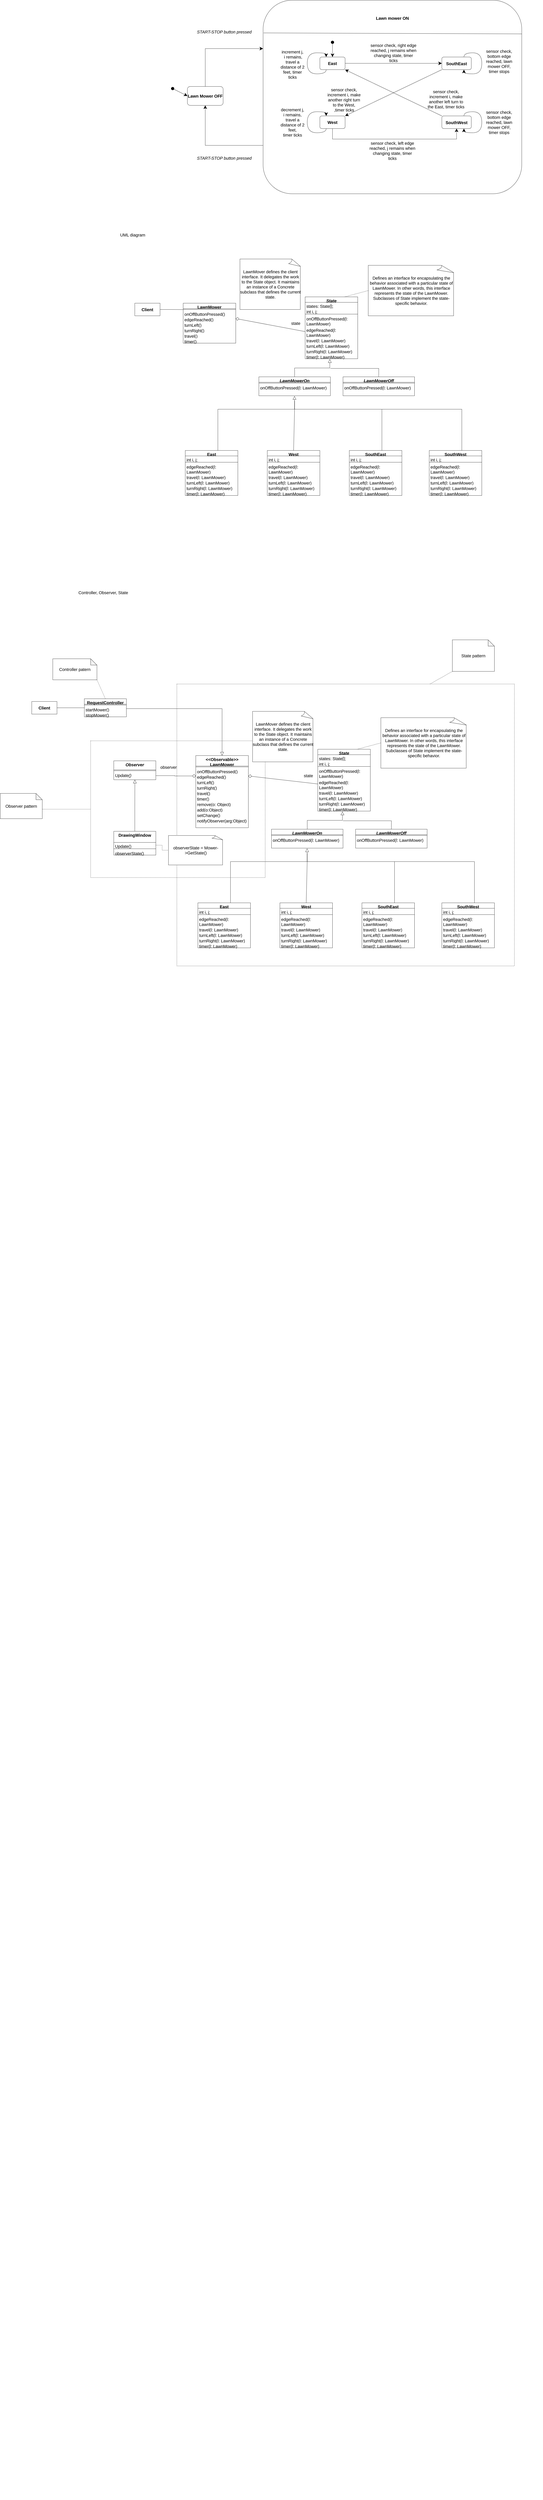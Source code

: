 <mxfile version="21.2.1" type="github">
  <diagram name="Page-1" id="KvL3jpzsEYVWvemKFwzc">
    <mxGraphModel dx="5765" dy="3315" grid="1" gridSize="10" guides="1" tooltips="1" connect="1" arrows="1" fold="1" page="1" pageScale="1" pageWidth="850" pageHeight="1100" math="0" shadow="0">
      <root>
        <mxCell id="0" />
        <mxCell id="1" parent="0" />
        <mxCell id="OqV3Ykgr2YHZz1ZxyD9M-7" value="" style="swimlane;startSize=0;dashed=1;" vertex="1" parent="1">
          <mxGeometry x="-1140" y="3450" width="830" height="650" as="geometry" />
        </mxCell>
        <mxCell id="OqV3Ykgr2YHZz1ZxyD9M-2" value="" style="swimlane;startSize=0;dashed=1;" vertex="1" parent="1">
          <mxGeometry x="-730" y="3180" width="1605" height="1340" as="geometry" />
        </mxCell>
        <mxCell id="6d6ZR2iikcrfA8smD7Zp-4" style="edgeStyle=orthogonalEdgeStyle;rounded=0;orthogonalLoop=1;jettySize=auto;html=1;exitX=0;exitY=0.75;exitDx=0;exitDy=0;entryX=0.5;entryY=1;entryDx=0;entryDy=0;endSize=14;fontSize=20;" parent="1" source="Ldkf10a5wtrMLSqoh3qG-2" target="Ldkf10a5wtrMLSqoh3qG-12" edge="1">
          <mxGeometry relative="1" as="geometry" />
        </mxCell>
        <mxCell id="Ldkf10a5wtrMLSqoh3qG-2" value="" style="rounded=1;whiteSpace=wrap;html=1;fontSize=20;" parent="1" vertex="1">
          <mxGeometry x="-320" y="-70" width="1230" height="920" as="geometry" />
        </mxCell>
        <mxCell id="Ldkf10a5wtrMLSqoh3qG-4" value="&lt;font style=&quot;font-size: 20px;&quot;&gt;Lawn mower ON&lt;br style=&quot;font-size: 20px;&quot;&gt;&lt;/font&gt;" style="text;html=1;strokeColor=none;fillColor=none;align=center;verticalAlign=middle;whiteSpace=wrap;rounded=0;fontStyle=1;fontSize=20;" parent="1" vertex="1">
          <mxGeometry x="125" width="340" height="30" as="geometry" />
        </mxCell>
        <mxCell id="Ldkf10a5wtrMLSqoh3qG-7" value="" style="endArrow=none;html=1;rounded=0;entryX=1;entryY=0.174;entryDx=0;entryDy=0;exitX=0.002;exitY=0.169;exitDx=0;exitDy=0;startFill=1;snapToPoint=0;noJump=1;exitPerimeter=0;entryPerimeter=0;fontSize=20;" parent="1" source="Ldkf10a5wtrMLSqoh3qG-2" target="Ldkf10a5wtrMLSqoh3qG-2" edge="1">
          <mxGeometry width="50" height="50" relative="1" as="geometry">
            <mxPoint x="320" y="170" as="sourcePoint" />
            <mxPoint x="370" y="120" as="targetPoint" />
          </mxGeometry>
        </mxCell>
        <mxCell id="6d6ZR2iikcrfA8smD7Zp-6" style="edgeStyle=orthogonalEdgeStyle;rounded=0;orthogonalLoop=1;jettySize=auto;html=1;exitX=1;exitY=0.5;exitDx=0;exitDy=0;entryX=0;entryY=0.5;entryDx=0;entryDy=0;endSize=14;fontSize=20;" parent="1" source="Ldkf10a5wtrMLSqoh3qG-8" target="Ldkf10a5wtrMLSqoh3qG-10" edge="1">
          <mxGeometry relative="1" as="geometry" />
        </mxCell>
        <mxCell id="Ldkf10a5wtrMLSqoh3qG-8" value="&lt;font style=&quot;font-size: 20px;&quot;&gt;East&lt;/font&gt;" style="rounded=1;whiteSpace=wrap;html=1;fontStyle=1;fontSize=20;" parent="1" vertex="1">
          <mxGeometry x="-50" y="200" width="120" height="60" as="geometry" />
        </mxCell>
        <mxCell id="6d6ZR2iikcrfA8smD7Zp-15" style="edgeStyle=orthogonalEdgeStyle;rounded=0;orthogonalLoop=1;jettySize=auto;html=1;exitX=0.5;exitY=1;exitDx=0;exitDy=0;entryX=0.5;entryY=1;entryDx=0;entryDy=0;endSize=14;fontSize=20;" parent="1" source="Ldkf10a5wtrMLSqoh3qG-9" target="Ldkf10a5wtrMLSqoh3qG-11" edge="1">
          <mxGeometry relative="1" as="geometry">
            <Array as="points">
              <mxPoint x="10" y="590" />
              <mxPoint x="600" y="590" />
            </Array>
          </mxGeometry>
        </mxCell>
        <mxCell id="Ldkf10a5wtrMLSqoh3qG-9" value="&lt;font style=&quot;font-size: 20px;&quot;&gt;West&lt;/font&gt;" style="rounded=1;whiteSpace=wrap;html=1;fontStyle=1;fontSize=20;" parent="1" vertex="1">
          <mxGeometry x="-50" y="480" width="120" height="60" as="geometry" />
        </mxCell>
        <mxCell id="6d6ZR2iikcrfA8smD7Zp-11" style="rounded=0;orthogonalLoop=1;jettySize=auto;html=1;exitX=0;exitY=1;exitDx=0;exitDy=0;entryX=1;entryY=0;entryDx=0;entryDy=0;endSize=14;fontSize=20;" parent="1" source="Ldkf10a5wtrMLSqoh3qG-10" target="Ldkf10a5wtrMLSqoh3qG-9" edge="1">
          <mxGeometry relative="1" as="geometry" />
        </mxCell>
        <mxCell id="Ldkf10a5wtrMLSqoh3qG-10" value="&lt;font style=&quot;font-size: 20px;&quot;&gt;SouthEast&lt;/font&gt;" style="rounded=1;html=1;fontStyle=1;whiteSpace=wrap;spacingTop=1;spacing=14;fontSize=20;" parent="1" vertex="1">
          <mxGeometry x="530" y="200" width="140" height="60" as="geometry" />
        </mxCell>
        <mxCell id="6d6ZR2iikcrfA8smD7Zp-18" style="rounded=0;orthogonalLoop=1;jettySize=auto;html=1;exitX=0;exitY=0;exitDx=0;exitDy=0;entryX=1;entryY=1;entryDx=0;entryDy=0;endSize=14;fontSize=20;" parent="1" source="Ldkf10a5wtrMLSqoh3qG-11" target="Ldkf10a5wtrMLSqoh3qG-8" edge="1">
          <mxGeometry relative="1" as="geometry" />
        </mxCell>
        <mxCell id="Ldkf10a5wtrMLSqoh3qG-11" value="&lt;div style=&quot;font-size: 20px;&quot;&gt;&lt;font style=&quot;font-size: 20px;&quot;&gt;SouthWest&lt;/font&gt;&lt;/div&gt;" style="rounded=1;html=1;fontStyle=1;whiteSpace=wrap;spacingTop=1;spacing=14;fontSize=20;" parent="1" vertex="1">
          <mxGeometry x="530" y="480" width="140" height="60" as="geometry" />
        </mxCell>
        <mxCell id="6d6ZR2iikcrfA8smD7Zp-3" style="edgeStyle=orthogonalEdgeStyle;rounded=0;orthogonalLoop=1;jettySize=auto;html=1;exitX=0.5;exitY=0;exitDx=0;exitDy=0;entryX=0;entryY=0.25;entryDx=0;entryDy=0;endSize=14;fontSize=20;" parent="1" source="Ldkf10a5wtrMLSqoh3qG-12" target="Ldkf10a5wtrMLSqoh3qG-2" edge="1">
          <mxGeometry relative="1" as="geometry">
            <Array as="points">
              <mxPoint x="-595" y="160" />
            </Array>
          </mxGeometry>
        </mxCell>
        <mxCell id="Ldkf10a5wtrMLSqoh3qG-12" value="&lt;font style=&quot;font-size: 20px;&quot;&gt;Lawn Mower OFF&lt;br style=&quot;font-size: 20px;&quot;&gt;&lt;/font&gt;" style="rounded=1;whiteSpace=wrap;html=1;fontStyle=1;fontSize=20;" parent="1" vertex="1">
          <mxGeometry x="-680" y="340" width="170" height="90" as="geometry" />
        </mxCell>
        <mxCell id="6d6ZR2iikcrfA8smD7Zp-1" value="&lt;font style=&quot;font-size: 20px;&quot;&gt;START-STOP button pressed&lt;br style=&quot;font-size: 20px;&quot;&gt;&lt;/font&gt;" style="text;html=1;align=center;verticalAlign=middle;resizable=0;points=[];autosize=1;strokeColor=none;fillColor=none;fontStyle=2;fontSize=20;" parent="1" vertex="1">
          <mxGeometry x="-645" y="60" width="280" height="40" as="geometry" />
        </mxCell>
        <mxCell id="6d6ZR2iikcrfA8smD7Zp-2" value="&lt;font style=&quot;font-size: 20px;&quot;&gt;START-STOP button pressed&lt;br style=&quot;font-size: 20px;&quot;&gt;&lt;/font&gt;" style="text;html=1;align=center;verticalAlign=middle;resizable=0;points=[];autosize=1;strokeColor=none;fillColor=none;fontStyle=2;fontSize=20;" parent="1" vertex="1">
          <mxGeometry x="-645" y="660" width="280" height="40" as="geometry" />
        </mxCell>
        <mxCell id="6d6ZR2iikcrfA8smD7Zp-5" value="" style="endArrow=classic;html=1;rounded=0;entryX=0;entryY=0.5;entryDx=0;entryDy=0;endSize=14;startSize=14;startArrow=oval;startFill=1;fontSize=20;" parent="1" target="Ldkf10a5wtrMLSqoh3qG-12" edge="1">
          <mxGeometry width="50" height="50" relative="1" as="geometry">
            <mxPoint x="-750" y="350" as="sourcePoint" />
            <mxPoint x="-470" y="490" as="targetPoint" />
          </mxGeometry>
        </mxCell>
        <mxCell id="6d6ZR2iikcrfA8smD7Zp-8" style="edgeStyle=orthogonalEdgeStyle;rounded=0;orthogonalLoop=1;jettySize=auto;html=1;exitX=0.25;exitY=1;exitDx=0;exitDy=0;entryX=0.25;entryY=0;entryDx=0;entryDy=0;curved=1;endSize=14;fontSize=20;" parent="1" source="Ldkf10a5wtrMLSqoh3qG-8" target="Ldkf10a5wtrMLSqoh3qG-8" edge="1">
          <mxGeometry relative="1" as="geometry">
            <Array as="points">
              <mxPoint x="-20" y="280" />
              <mxPoint x="-110" y="280" />
              <mxPoint x="-110" y="180" />
              <mxPoint x="-20" y="180" />
            </Array>
          </mxGeometry>
        </mxCell>
        <mxCell id="6d6ZR2iikcrfA8smD7Zp-9" value="&lt;div style=&quot;font-size: 20px;&quot;&gt;&lt;font style=&quot;font-size: 20px;&quot;&gt;increment j,&lt;/font&gt;&lt;/div&gt;&lt;div style=&quot;font-size: 20px;&quot;&gt;&lt;font style=&quot;font-size: 20px;&quot;&gt;&amp;nbsp;i remains, travel a distance of 2 feet, timer ticks&lt;br style=&quot;font-size: 20px;&quot;&gt;&lt;/font&gt;&lt;/div&gt;" style="text;html=1;strokeColor=none;fillColor=none;align=center;verticalAlign=middle;whiteSpace=wrap;rounded=0;fontSize=20;" parent="1" vertex="1">
          <mxGeometry x="-240" y="180" width="120" height="110" as="geometry" />
        </mxCell>
        <mxCell id="6d6ZR2iikcrfA8smD7Zp-10" value="&lt;font style=&quot;font-size: 20px;&quot;&gt;sensor check, right edge reached, j remains when changing state, &lt;/font&gt;&lt;font style=&quot;font-size: 20px;&quot;&gt;timer ticks&lt;/font&gt;" style="text;html=1;strokeColor=none;fillColor=none;align=center;verticalAlign=middle;whiteSpace=wrap;rounded=0;fontSize=20;" parent="1" vertex="1">
          <mxGeometry x="190" y="140" width="220" height="80" as="geometry" />
        </mxCell>
        <mxCell id="6d6ZR2iikcrfA8smD7Zp-12" value="&lt;div style=&quot;font-size: 20px;&quot;&gt;&lt;font style=&quot;font-size: 20px;&quot;&gt;sensor check,&lt;/font&gt;&lt;/div&gt;&lt;div style=&quot;font-size: 20px;&quot;&gt;&lt;font style=&quot;font-size: 20px;&quot;&gt;increment i, make another right turn to the West,&lt;/font&gt;&lt;/div&gt;,&lt;font style=&quot;font-size: 20px;&quot;&gt;timer ticks&lt;/font&gt;" style="text;html=1;strokeColor=none;fillColor=none;align=center;verticalAlign=middle;whiteSpace=wrap;rounded=0;fontSize=20;" parent="1" vertex="1">
          <mxGeometry x="-20" y="350" width="170" height="105" as="geometry" />
        </mxCell>
        <mxCell id="6d6ZR2iikcrfA8smD7Zp-13" style="edgeStyle=orthogonalEdgeStyle;rounded=0;orthogonalLoop=1;jettySize=auto;html=1;exitX=0.25;exitY=1;exitDx=0;exitDy=0;entryX=0.25;entryY=0;entryDx=0;entryDy=0;curved=1;endSize=14;fontSize=20;" parent="1" source="Ldkf10a5wtrMLSqoh3qG-9" target="Ldkf10a5wtrMLSqoh3qG-9" edge="1">
          <mxGeometry relative="1" as="geometry">
            <Array as="points">
              <mxPoint x="-20" y="560" />
              <mxPoint x="-110" y="560" />
              <mxPoint x="-110" y="460" />
              <mxPoint x="-20" y="460" />
            </Array>
          </mxGeometry>
        </mxCell>
        <mxCell id="6d6ZR2iikcrfA8smD7Zp-14" value="&lt;div style=&quot;font-size: 20px;&quot;&gt;&lt;font style=&quot;font-size: 20px;&quot;&gt;decrement j,&lt;/font&gt;&lt;/div&gt;&lt;div style=&quot;font-size: 20px;&quot;&gt;&lt;font style=&quot;font-size: 20px;&quot;&gt;i remains, travel a distance of 2 feet,&lt;/font&gt;&lt;/div&gt;&lt;div style=&quot;font-size: 20px;&quot;&gt;&lt;font style=&quot;font-size: 20px;&quot;&gt;timer ticks&lt;/font&gt;&lt;/div&gt;" style="text;html=1;strokeColor=none;fillColor=none;align=center;verticalAlign=middle;whiteSpace=wrap;rounded=0;fontSize=20;" parent="1" vertex="1">
          <mxGeometry x="-240" y="455" width="120" height="110" as="geometry" />
        </mxCell>
        <mxCell id="6d6ZR2iikcrfA8smD7Zp-17" value="&lt;font style=&quot;font-size: 20px;&quot;&gt;sensor check, left edge reached, j remains when changing state, &lt;/font&gt;&lt;font style=&quot;font-size: 20px;&quot;&gt;timer ticks&lt;/font&gt;" style="text;html=1;strokeColor=none;fillColor=none;align=center;verticalAlign=middle;whiteSpace=wrap;rounded=0;fontSize=20;" parent="1" vertex="1">
          <mxGeometry x="180" y="590" width="230" height="110" as="geometry" />
        </mxCell>
        <mxCell id="6d6ZR2iikcrfA8smD7Zp-25" value="" style="endArrow=classic;endFill=1;endSize=14;html=1;rounded=0;entryX=0.5;entryY=0;entryDx=0;entryDy=0;ignoreEdge=1;startArrow=oval;startFill=1;startSize=14;fontSize=20;" parent="1" target="Ldkf10a5wtrMLSqoh3qG-8" edge="1">
          <mxGeometry width="160" relative="1" as="geometry">
            <mxPoint x="10" y="130" as="sourcePoint" />
            <mxPoint x="-270" y="560" as="targetPoint" />
          </mxGeometry>
        </mxCell>
        <mxCell id="6d6ZR2iikcrfA8smD7Zp-26" value="&lt;font style=&quot;font-size: 20px;&quot;&gt;sensor check, increment i, make another left turn to the East&lt;font style=&quot;font-size: 20px;&quot;&gt;, timer ticks&lt;/font&gt;&lt;/font&gt;" style="text;html=1;strokeColor=none;fillColor=none;align=center;verticalAlign=middle;whiteSpace=wrap;rounded=0;fontSize=20;" parent="1" vertex="1">
          <mxGeometry x="460" y="345" width="180" height="110" as="geometry" />
        </mxCell>
        <mxCell id="6d6ZR2iikcrfA8smD7Zp-27" style="edgeStyle=orthogonalEdgeStyle;rounded=0;orthogonalLoop=1;jettySize=auto;html=1;exitX=0.75;exitY=0;exitDx=0;exitDy=0;entryX=0.75;entryY=1;entryDx=0;entryDy=0;curved=1;endSize=14;fontSize=20;" parent="1" source="Ldkf10a5wtrMLSqoh3qG-11" target="Ldkf10a5wtrMLSqoh3qG-11" edge="1">
          <mxGeometry relative="1" as="geometry">
            <Array as="points">
              <mxPoint x="635" y="460" />
              <mxPoint x="720" y="460" />
              <mxPoint x="720" y="560" />
              <mxPoint x="635" y="560" />
            </Array>
          </mxGeometry>
        </mxCell>
        <mxCell id="6d6ZR2iikcrfA8smD7Zp-28" value="&lt;font style=&quot;font-size: 20px;&quot;&gt;sensor check, bottom edge reached, lawn mower OFF, timer stops&lt;br style=&quot;font-size: 20px;&quot;&gt;&lt;/font&gt;" style="text;html=1;strokeColor=none;fillColor=none;align=center;verticalAlign=middle;whiteSpace=wrap;rounded=0;fontSize=20;" parent="1" vertex="1">
          <mxGeometry x="730" y="470" width="145" height="80" as="geometry" />
        </mxCell>
        <mxCell id="6d6ZR2iikcrfA8smD7Zp-29" value="&lt;font style=&quot;font-size: 20px;&quot;&gt;sensor check, bottom edge reached, lawn mower OFF, &lt;/font&gt;&lt;font style=&quot;font-size: 20px;&quot;&gt;timer stops&lt;br style=&quot;font-size: 20px;&quot;&gt;&lt;/font&gt;" style="text;html=1;strokeColor=none;fillColor=none;align=center;verticalAlign=middle;whiteSpace=wrap;rounded=0;fontSize=20;" parent="1" vertex="1">
          <mxGeometry x="730" y="180" width="145" height="80" as="geometry" />
        </mxCell>
        <mxCell id="6d6ZR2iikcrfA8smD7Zp-30" style="edgeStyle=orthogonalEdgeStyle;rounded=0;orthogonalLoop=1;jettySize=auto;html=1;exitX=0.75;exitY=0;exitDx=0;exitDy=0;entryX=0.75;entryY=1;entryDx=0;entryDy=0;curved=1;endSize=14;fontSize=20;" parent="1" source="Ldkf10a5wtrMLSqoh3qG-10" target="Ldkf10a5wtrMLSqoh3qG-10" edge="1">
          <mxGeometry relative="1" as="geometry">
            <Array as="points">
              <mxPoint x="635" y="180" />
              <mxPoint x="720" y="180" />
              <mxPoint x="720" y="280" />
              <mxPoint x="635" y="280" />
            </Array>
          </mxGeometry>
        </mxCell>
        <mxCell id="6d6ZR2iikcrfA8smD7Zp-31" value="&lt;font style=&quot;font-size: 20px;&quot;&gt;UML diagram&lt;br style=&quot;font-size: 20px;&quot;&gt;&lt;/font&gt;" style="text;html=1;strokeColor=none;fillColor=none;align=center;verticalAlign=middle;whiteSpace=wrap;rounded=0;fontSize=20;" parent="1" vertex="1">
          <mxGeometry x="-1190" y="1030" width="500" height="30" as="geometry" />
        </mxCell>
        <mxCell id="6d6ZR2iikcrfA8smD7Zp-60" style="edgeStyle=orthogonalEdgeStyle;rounded=0;orthogonalLoop=1;jettySize=auto;html=1;exitX=1;exitY=0.5;exitDx=0;exitDy=0;entryX=0;entryY=-0.141;entryDx=0;entryDy=0;entryPerimeter=0;endArrow=none;endFill=0;fontSize=20;" parent="1" source="6d6ZR2iikcrfA8smD7Zp-32" target="6d6ZR2iikcrfA8smD7Zp-41" edge="1">
          <mxGeometry relative="1" as="geometry" />
        </mxCell>
        <mxCell id="6d6ZR2iikcrfA8smD7Zp-32" value="&lt;font style=&quot;font-size: 20px;&quot;&gt;Client&lt;/font&gt;" style="rounded=0;whiteSpace=wrap;html=1;fontStyle=1;fontSize=20;" parent="1" vertex="1">
          <mxGeometry x="-930" y="1370" width="120" height="60" as="geometry" />
        </mxCell>
        <mxCell id="6d6ZR2iikcrfA8smD7Zp-38" value="&lt;font style=&quot;font-size: 20px;&quot;&gt;LawnMower&lt;/font&gt;" style="swimlane;fontStyle=1;align=center;verticalAlign=top;childLayout=stackLayout;horizontal=1;startSize=26;horizontalStack=0;resizeParent=1;resizeParentMax=0;resizeLast=0;collapsible=1;marginBottom=0;whiteSpace=wrap;html=1;fontSize=20;" parent="1" vertex="1">
          <mxGeometry x="-700" y="1370" width="250" height="190" as="geometry" />
        </mxCell>
        <mxCell id="6d6ZR2iikcrfA8smD7Zp-40" value="" style="line;strokeWidth=1;fillColor=none;align=left;verticalAlign=middle;spacingTop=-1;spacingLeft=3;spacingRight=3;rotatable=0;labelPosition=right;points=[];portConstraint=eastwest;strokeColor=inherit;fontSize=20;" parent="6d6ZR2iikcrfA8smD7Zp-38" vertex="1">
          <mxGeometry y="26" width="250" height="8" as="geometry" />
        </mxCell>
        <mxCell id="6d6ZR2iikcrfA8smD7Zp-41" value="&lt;font style=&quot;font-size: 20px;&quot;&gt;onOffButtonPressed()&lt;/font&gt;" style="text;strokeColor=none;fillColor=none;align=left;verticalAlign=top;spacingLeft=4;spacingRight=4;overflow=hidden;rotatable=0;points=[[0,0.5],[1,0.5]];portConstraint=eastwest;whiteSpace=wrap;html=1;fontSize=20;" parent="6d6ZR2iikcrfA8smD7Zp-38" vertex="1">
          <mxGeometry y="34" width="250" height="26" as="geometry" />
        </mxCell>
        <mxCell id="6d6ZR2iikcrfA8smD7Zp-46" value="&lt;font style=&quot;font-size: 20px;&quot;&gt;edgeReached()&lt;/font&gt;" style="text;strokeColor=none;fillColor=none;align=left;verticalAlign=top;spacingLeft=4;spacingRight=4;overflow=hidden;rotatable=0;points=[[0,0.5],[1,0.5]];portConstraint=eastwest;whiteSpace=wrap;html=1;fontSize=20;" parent="6d6ZR2iikcrfA8smD7Zp-38" vertex="1">
          <mxGeometry y="60" width="250" height="26" as="geometry" />
        </mxCell>
        <mxCell id="6d6ZR2iikcrfA8smD7Zp-50" value="&lt;font style=&quot;font-size: 20px;&quot;&gt;turnLeft()&lt;/font&gt;" style="text;strokeColor=none;fillColor=none;align=left;verticalAlign=top;spacingLeft=4;spacingRight=4;overflow=hidden;rotatable=0;points=[[0,0.5],[1,0.5]];portConstraint=eastwest;whiteSpace=wrap;html=1;fontSize=20;" parent="6d6ZR2iikcrfA8smD7Zp-38" vertex="1">
          <mxGeometry y="86" width="250" height="26" as="geometry" />
        </mxCell>
        <mxCell id="6d6ZR2iikcrfA8smD7Zp-51" value="&lt;font style=&quot;font-size: 20px;&quot;&gt;turnRight()&lt;/font&gt;" style="text;strokeColor=none;fillColor=none;align=left;verticalAlign=top;spacingLeft=4;spacingRight=4;overflow=hidden;rotatable=0;points=[[0,0.5],[1,0.5]];portConstraint=eastwest;whiteSpace=wrap;html=1;fontSize=20;" parent="6d6ZR2iikcrfA8smD7Zp-38" vertex="1">
          <mxGeometry y="112" width="250" height="26" as="geometry" />
        </mxCell>
        <mxCell id="6d6ZR2iikcrfA8smD7Zp-49" value="&lt;font style=&quot;font-size: 20px;&quot;&gt;travel()&lt;/font&gt;" style="text;strokeColor=none;fillColor=none;align=left;verticalAlign=top;spacingLeft=4;spacingRight=4;overflow=hidden;rotatable=0;points=[[0,0.5],[1,0.5]];portConstraint=eastwest;whiteSpace=wrap;html=1;fontSize=20;" parent="6d6ZR2iikcrfA8smD7Zp-38" vertex="1">
          <mxGeometry y="138" width="250" height="26" as="geometry" />
        </mxCell>
        <mxCell id="6d6ZR2iikcrfA8smD7Zp-74" value="&lt;font style=&quot;font-size: 20px;&quot;&gt;timer()&lt;/font&gt;" style="text;strokeColor=none;fillColor=none;align=left;verticalAlign=top;spacingLeft=4;spacingRight=4;overflow=hidden;rotatable=0;points=[[0,0.5],[1,0.5]];portConstraint=eastwest;whiteSpace=wrap;html=1;fontSize=20;" parent="6d6ZR2iikcrfA8smD7Zp-38" vertex="1">
          <mxGeometry y="164" width="250" height="26" as="geometry" />
        </mxCell>
        <mxCell id="6d6ZR2iikcrfA8smD7Zp-61" value="&lt;i style=&quot;font-size: 20px;&quot;&gt;&lt;font style=&quot;font-size: 20px;&quot;&gt;State&lt;/font&gt;&lt;/i&gt;" style="swimlane;fontStyle=1;align=center;verticalAlign=top;childLayout=stackLayout;horizontal=1;startSize=26;horizontalStack=0;resizeParent=1;resizeParentMax=0;resizeLast=0;collapsible=1;marginBottom=0;whiteSpace=wrap;html=1;fontSize=20;" parent="1" vertex="1">
          <mxGeometry x="-120" y="1340" width="250" height="294" as="geometry" />
        </mxCell>
        <mxCell id="6d6ZR2iikcrfA8smD7Zp-62" value="&lt;div style=&quot;font-size: 20px;&quot;&gt;&lt;font style=&quot;font-size: 20px;&quot;&gt;states: State[];&lt;br style=&quot;font-size: 20px;&quot;&gt;&lt;/font&gt;&lt;/div&gt;&lt;div style=&quot;font-size: 20px;&quot;&gt;&lt;font style=&quot;font-size: 20px;&quot;&gt;&lt;br style=&quot;font-size: 20px;&quot;&gt;&lt;/font&gt;&lt;/div&gt;" style="text;strokeColor=none;fillColor=none;align=left;verticalAlign=top;spacingLeft=4;spacingRight=4;overflow=hidden;rotatable=0;points=[[0,0.5],[1,0.5]];portConstraint=eastwest;whiteSpace=wrap;html=1;fontSize=20;" parent="6d6ZR2iikcrfA8smD7Zp-61" vertex="1">
          <mxGeometry y="26" width="250" height="26" as="geometry" />
        </mxCell>
        <mxCell id="6d6ZR2iikcrfA8smD7Zp-118" value="&lt;font style=&quot;font-size: 20px;&quot;&gt;int i, j;&lt;br style=&quot;font-size: 20px;&quot;&gt;&lt;/font&gt;" style="text;strokeColor=none;fillColor=none;align=left;verticalAlign=top;spacingLeft=4;spacingRight=4;overflow=hidden;rotatable=0;points=[[0,0.5],[1,0.5]];portConstraint=eastwest;whiteSpace=wrap;html=1;fontSize=20;" parent="6d6ZR2iikcrfA8smD7Zp-61" vertex="1">
          <mxGeometry y="52" width="250" height="26" as="geometry" />
        </mxCell>
        <mxCell id="6d6ZR2iikcrfA8smD7Zp-63" value="" style="line;strokeWidth=1;fillColor=none;align=left;verticalAlign=middle;spacingTop=-1;spacingLeft=3;spacingRight=3;rotatable=0;labelPosition=right;points=[];portConstraint=eastwest;strokeColor=inherit;fontSize=20;" parent="6d6ZR2iikcrfA8smD7Zp-61" vertex="1">
          <mxGeometry y="78" width="250" height="8" as="geometry" />
        </mxCell>
        <mxCell id="6d6ZR2iikcrfA8smD7Zp-64" value="&lt;font style=&quot;font-size: 20px;&quot;&gt;onOffButtonPressed(l: LawnMower)&lt;/font&gt;" style="text;strokeColor=none;fillColor=none;align=left;verticalAlign=top;spacingLeft=4;spacingRight=4;overflow=hidden;rotatable=0;points=[[0,0.5],[1,0.5]];portConstraint=eastwest;whiteSpace=wrap;html=1;fontSize=20;" parent="6d6ZR2iikcrfA8smD7Zp-61" vertex="1">
          <mxGeometry y="86" width="250" height="54" as="geometry" />
        </mxCell>
        <mxCell id="6d6ZR2iikcrfA8smD7Zp-65" value="&lt;font style=&quot;font-size: 20px;&quot;&gt;edgeReached(&lt;/font&gt;&lt;font style=&quot;font-size: 20px;&quot;&gt;l: LawnMower&lt;/font&gt;&lt;font style=&quot;font-size: 20px;&quot;&gt;)&lt;/font&gt;" style="text;strokeColor=none;fillColor=none;align=left;verticalAlign=top;spacingLeft=4;spacingRight=4;overflow=hidden;rotatable=0;points=[[0,0.5],[1,0.5]];portConstraint=eastwest;whiteSpace=wrap;html=1;fontSize=20;" parent="6d6ZR2iikcrfA8smD7Zp-61" vertex="1">
          <mxGeometry y="140" width="250" height="50" as="geometry" />
        </mxCell>
        <mxCell id="6d6ZR2iikcrfA8smD7Zp-66" value="&lt;font style=&quot;font-size: 20px;&quot;&gt;travel(&lt;/font&gt;&lt;font style=&quot;font-size: 20px;&quot;&gt;l: LawnMower&lt;/font&gt;&lt;font style=&quot;font-size: 20px;&quot;&gt;)&lt;/font&gt;" style="text;strokeColor=none;fillColor=none;align=left;verticalAlign=top;spacingLeft=4;spacingRight=4;overflow=hidden;rotatable=0;points=[[0,0.5],[1,0.5]];portConstraint=eastwest;whiteSpace=wrap;html=1;fontSize=20;" parent="6d6ZR2iikcrfA8smD7Zp-61" vertex="1">
          <mxGeometry y="190" width="250" height="26" as="geometry" />
        </mxCell>
        <mxCell id="6d6ZR2iikcrfA8smD7Zp-67" value="&lt;font style=&quot;font-size: 20px;&quot;&gt;turnLeft(&lt;/font&gt;&lt;font style=&quot;font-size: 20px;&quot;&gt;l: LawnMower&lt;/font&gt;&lt;font style=&quot;font-size: 20px;&quot;&gt;)&lt;/font&gt;" style="text;strokeColor=none;fillColor=none;align=left;verticalAlign=top;spacingLeft=4;spacingRight=4;overflow=hidden;rotatable=0;points=[[0,0.5],[1,0.5]];portConstraint=eastwest;whiteSpace=wrap;html=1;fontSize=20;" parent="6d6ZR2iikcrfA8smD7Zp-61" vertex="1">
          <mxGeometry y="216" width="250" height="26" as="geometry" />
        </mxCell>
        <mxCell id="6d6ZR2iikcrfA8smD7Zp-68" value="&lt;font style=&quot;font-size: 20px;&quot;&gt;turnRight(&lt;/font&gt;&lt;font style=&quot;font-size: 20px;&quot;&gt;l: LawnMower&lt;/font&gt;&lt;font style=&quot;font-size: 20px;&quot;&gt;)&lt;/font&gt;" style="text;strokeColor=none;fillColor=none;align=left;verticalAlign=top;spacingLeft=4;spacingRight=4;overflow=hidden;rotatable=0;points=[[0,0.5],[1,0.5]];portConstraint=eastwest;whiteSpace=wrap;html=1;fontSize=20;" parent="6d6ZR2iikcrfA8smD7Zp-61" vertex="1">
          <mxGeometry y="242" width="250" height="26" as="geometry" />
        </mxCell>
        <mxCell id="6d6ZR2iikcrfA8smD7Zp-75" value="&lt;font style=&quot;font-size: 20px;&quot;&gt;timer(&lt;/font&gt;&lt;font style=&quot;font-size: 20px;&quot;&gt;l: LawnMower&lt;/font&gt;&lt;font style=&quot;font-size: 20px;&quot;&gt;)&lt;/font&gt;" style="text;strokeColor=none;fillColor=none;align=left;verticalAlign=top;spacingLeft=4;spacingRight=4;overflow=hidden;rotatable=0;points=[[0,0.5],[1,0.5]];portConstraint=eastwest;whiteSpace=wrap;html=1;fontSize=20;" parent="6d6ZR2iikcrfA8smD7Zp-61" vertex="1">
          <mxGeometry y="268" width="250" height="26" as="geometry" />
        </mxCell>
        <mxCell id="6d6ZR2iikcrfA8smD7Zp-69" style="rounded=0;orthogonalLoop=1;jettySize=auto;html=1;exitX=0;exitY=0.5;exitDx=0;exitDy=0;entryX=1;entryY=0.5;entryDx=0;entryDy=0;endSize=14;endArrow=diamond;endFill=0;fontSize=20;" parent="1" source="6d6ZR2iikcrfA8smD7Zp-65" target="6d6ZR2iikcrfA8smD7Zp-46" edge="1">
          <mxGeometry relative="1" as="geometry" />
        </mxCell>
        <mxCell id="6d6ZR2iikcrfA8smD7Zp-70" value="&lt;font style=&quot;font-size: 20px;&quot;&gt;state&lt;/font&gt;" style="text;html=1;align=center;verticalAlign=middle;resizable=0;points=[];autosize=1;strokeColor=none;fillColor=none;fontSize=20;" parent="1" vertex="1">
          <mxGeometry x="-200" y="1445" width="70" height="40" as="geometry" />
        </mxCell>
        <mxCell id="6d6ZR2iikcrfA8smD7Zp-71" value="&lt;font style=&quot;font-size: 20px;&quot;&gt;LawnMover defines the client interface. It delegates the work to the State object. It maintains an instance of a Concrete subclass that defines the current state.&lt;br style=&quot;font-size: 20px;&quot;&gt;&lt;/font&gt;" style="whiteSpace=wrap;html=1;shape=mxgraph.basic.document;fontSize=20;" parent="1" vertex="1">
          <mxGeometry x="-430" y="1160" width="290" height="240" as="geometry" />
        </mxCell>
        <mxCell id="6d6ZR2iikcrfA8smD7Zp-114" style="edgeStyle=orthogonalEdgeStyle;rounded=0;orthogonalLoop=1;jettySize=auto;html=1;exitX=0.5;exitY=0;exitDx=0;exitDy=0;entryX=0.498;entryY=1.03;entryDx=0;entryDy=0;entryPerimeter=0;endSize=14;endArrow=block;endFill=0;fontSize=20;" parent="1" source="6d6ZR2iikcrfA8smD7Zp-77" target="6d6ZR2iikcrfA8smD7Zp-129" edge="1">
          <mxGeometry relative="1" as="geometry">
            <mxPoint x="-170" y="1820.004" as="targetPoint" />
            <Array as="points">
              <mxPoint x="-535" y="1874" />
              <mxPoint x="-171" y="1874" />
            </Array>
          </mxGeometry>
        </mxCell>
        <mxCell id="6d6ZR2iikcrfA8smD7Zp-77" value="&lt;font style=&quot;font-size: 20px;&quot;&gt;East&lt;/font&gt;" style="swimlane;fontStyle=1;align=center;verticalAlign=top;childLayout=stackLayout;horizontal=1;startSize=26;horizontalStack=0;resizeParent=1;resizeParentMax=0;resizeLast=0;collapsible=1;marginBottom=0;whiteSpace=wrap;html=1;fontSize=20;" parent="1" vertex="1">
          <mxGeometry x="-690" y="2070" width="250" height="214" as="geometry" />
        </mxCell>
        <mxCell id="6d6ZR2iikcrfA8smD7Zp-119" value="&lt;font style=&quot;font-size: 20px;&quot;&gt;int i, j;&lt;br style=&quot;font-size: 20px;&quot;&gt;&lt;/font&gt;" style="text;strokeColor=none;fillColor=none;align=left;verticalAlign=top;spacingLeft=4;spacingRight=4;overflow=hidden;rotatable=0;points=[[0,0.5],[1,0.5]];portConstraint=eastwest;whiteSpace=wrap;html=1;fontSize=20;" parent="6d6ZR2iikcrfA8smD7Zp-77" vertex="1">
          <mxGeometry y="26" width="250" height="26" as="geometry" />
        </mxCell>
        <mxCell id="6d6ZR2iikcrfA8smD7Zp-79" value="" style="line;strokeWidth=1;fillColor=none;align=left;verticalAlign=middle;spacingTop=-1;spacingLeft=3;spacingRight=3;rotatable=0;labelPosition=right;points=[];portConstraint=eastwest;strokeColor=inherit;fontSize=20;" parent="6d6ZR2iikcrfA8smD7Zp-77" vertex="1">
          <mxGeometry y="52" width="250" height="8" as="geometry" />
        </mxCell>
        <mxCell id="6d6ZR2iikcrfA8smD7Zp-81" value="&lt;font style=&quot;font-size: 20px;&quot;&gt;edgeReached(&lt;/font&gt;&lt;font style=&quot;font-size: 20px;&quot;&gt;l: LawnMower&lt;/font&gt;&lt;font style=&quot;font-size: 20px;&quot;&gt;)&lt;/font&gt;" style="text;strokeColor=none;fillColor=none;align=left;verticalAlign=top;spacingLeft=4;spacingRight=4;overflow=hidden;rotatable=0;points=[[0,0.5],[1,0.5]];portConstraint=eastwest;whiteSpace=wrap;html=1;fontSize=20;" parent="6d6ZR2iikcrfA8smD7Zp-77" vertex="1">
          <mxGeometry y="60" width="250" height="50" as="geometry" />
        </mxCell>
        <mxCell id="6d6ZR2iikcrfA8smD7Zp-82" value="&lt;font style=&quot;font-size: 20px;&quot;&gt;travel(&lt;/font&gt;&lt;font style=&quot;font-size: 20px;&quot;&gt;l: LawnMower&lt;/font&gt;&lt;font style=&quot;font-size: 20px;&quot;&gt;)&lt;/font&gt;" style="text;strokeColor=none;fillColor=none;align=left;verticalAlign=top;spacingLeft=4;spacingRight=4;overflow=hidden;rotatable=0;points=[[0,0.5],[1,0.5]];portConstraint=eastwest;whiteSpace=wrap;html=1;fontSize=20;" parent="6d6ZR2iikcrfA8smD7Zp-77" vertex="1">
          <mxGeometry y="110" width="250" height="26" as="geometry" />
        </mxCell>
        <mxCell id="6d6ZR2iikcrfA8smD7Zp-83" value="&lt;font style=&quot;font-size: 20px;&quot;&gt;turnLeft(&lt;/font&gt;&lt;font style=&quot;font-size: 20px;&quot;&gt;l: LawnMower&lt;/font&gt;&lt;font style=&quot;font-size: 20px;&quot;&gt;)&lt;/font&gt;" style="text;strokeColor=none;fillColor=none;align=left;verticalAlign=top;spacingLeft=4;spacingRight=4;overflow=hidden;rotatable=0;points=[[0,0.5],[1,0.5]];portConstraint=eastwest;whiteSpace=wrap;html=1;fontSize=20;" parent="6d6ZR2iikcrfA8smD7Zp-77" vertex="1">
          <mxGeometry y="136" width="250" height="26" as="geometry" />
        </mxCell>
        <mxCell id="6d6ZR2iikcrfA8smD7Zp-84" value="&lt;font style=&quot;font-size: 20px;&quot;&gt;turnRight(&lt;/font&gt;&lt;font style=&quot;font-size: 20px;&quot;&gt;l: LawnMower&lt;/font&gt;&lt;font style=&quot;font-size: 20px;&quot;&gt;)&lt;/font&gt;" style="text;strokeColor=none;fillColor=none;align=left;verticalAlign=top;spacingLeft=4;spacingRight=4;overflow=hidden;rotatable=0;points=[[0,0.5],[1,0.5]];portConstraint=eastwest;whiteSpace=wrap;html=1;fontSize=20;" parent="6d6ZR2iikcrfA8smD7Zp-77" vertex="1">
          <mxGeometry y="162" width="250" height="26" as="geometry" />
        </mxCell>
        <mxCell id="6d6ZR2iikcrfA8smD7Zp-85" value="&lt;font style=&quot;font-size: 20px;&quot;&gt;timer(&lt;/font&gt;&lt;font style=&quot;font-size: 20px;&quot;&gt;l: LawnMower&lt;/font&gt;&lt;font style=&quot;font-size: 20px;&quot;&gt;)&lt;/font&gt;" style="text;strokeColor=none;fillColor=none;align=left;verticalAlign=top;spacingLeft=4;spacingRight=4;overflow=hidden;rotatable=0;points=[[0,0.5],[1,0.5]];portConstraint=eastwest;whiteSpace=wrap;html=1;fontSize=20;" parent="6d6ZR2iikcrfA8smD7Zp-77" vertex="1">
          <mxGeometry y="188" width="250" height="26" as="geometry" />
        </mxCell>
        <mxCell id="6d6ZR2iikcrfA8smD7Zp-115" style="rounded=0;orthogonalLoop=1;jettySize=auto;html=1;exitX=0.5;exitY=0;exitDx=0;exitDy=0;endArrow=none;endFill=0;fontSize=20;" parent="1" source="6d6ZR2iikcrfA8smD7Zp-86" edge="1">
          <mxGeometry relative="1" as="geometry">
            <mxPoint x="-170" y="1864" as="targetPoint" />
          </mxGeometry>
        </mxCell>
        <mxCell id="6d6ZR2iikcrfA8smD7Zp-86" value="&lt;font style=&quot;font-size: 20px;&quot;&gt;West&lt;/font&gt;" style="swimlane;fontStyle=1;align=center;verticalAlign=top;childLayout=stackLayout;horizontal=1;startSize=26;horizontalStack=0;resizeParent=1;resizeParentMax=0;resizeLast=0;collapsible=1;marginBottom=0;whiteSpace=wrap;html=1;fontSize=20;" parent="1" vertex="1">
          <mxGeometry x="-300" y="2070" width="250" height="214" as="geometry" />
        </mxCell>
        <mxCell id="6d6ZR2iikcrfA8smD7Zp-120" value="&lt;font style=&quot;font-size: 20px;&quot;&gt;int i, j;&lt;br style=&quot;font-size: 20px;&quot;&gt;&lt;/font&gt;" style="text;strokeColor=none;fillColor=none;align=left;verticalAlign=top;spacingLeft=4;spacingRight=4;overflow=hidden;rotatable=0;points=[[0,0.5],[1,0.5]];portConstraint=eastwest;whiteSpace=wrap;html=1;fontSize=20;" parent="6d6ZR2iikcrfA8smD7Zp-86" vertex="1">
          <mxGeometry y="26" width="250" height="26" as="geometry" />
        </mxCell>
        <mxCell id="6d6ZR2iikcrfA8smD7Zp-88" value="" style="line;strokeWidth=1;fillColor=none;align=left;verticalAlign=middle;spacingTop=-1;spacingLeft=3;spacingRight=3;rotatable=0;labelPosition=right;points=[];portConstraint=eastwest;strokeColor=inherit;fontSize=20;" parent="6d6ZR2iikcrfA8smD7Zp-86" vertex="1">
          <mxGeometry y="52" width="250" height="8" as="geometry" />
        </mxCell>
        <mxCell id="6d6ZR2iikcrfA8smD7Zp-90" value="&lt;font style=&quot;font-size: 20px;&quot;&gt;edgeReached(&lt;/font&gt;&lt;font style=&quot;font-size: 20px;&quot;&gt;l: LawnMower&lt;/font&gt;&lt;font style=&quot;font-size: 20px;&quot;&gt;)&lt;/font&gt;" style="text;strokeColor=none;fillColor=none;align=left;verticalAlign=top;spacingLeft=4;spacingRight=4;overflow=hidden;rotatable=0;points=[[0,0.5],[1,0.5]];portConstraint=eastwest;whiteSpace=wrap;html=1;fontSize=20;" parent="6d6ZR2iikcrfA8smD7Zp-86" vertex="1">
          <mxGeometry y="60" width="250" height="50" as="geometry" />
        </mxCell>
        <mxCell id="6d6ZR2iikcrfA8smD7Zp-91" value="&lt;font style=&quot;font-size: 20px;&quot;&gt;travel(&lt;/font&gt;&lt;font style=&quot;font-size: 20px;&quot;&gt;l: LawnMower&lt;/font&gt;&lt;font style=&quot;font-size: 20px;&quot;&gt;)&lt;/font&gt;" style="text;strokeColor=none;fillColor=none;align=left;verticalAlign=top;spacingLeft=4;spacingRight=4;overflow=hidden;rotatable=0;points=[[0,0.5],[1,0.5]];portConstraint=eastwest;whiteSpace=wrap;html=1;fontSize=20;" parent="6d6ZR2iikcrfA8smD7Zp-86" vertex="1">
          <mxGeometry y="110" width="250" height="26" as="geometry" />
        </mxCell>
        <mxCell id="6d6ZR2iikcrfA8smD7Zp-92" value="&lt;font style=&quot;font-size: 20px;&quot;&gt;turnLeft(&lt;/font&gt;&lt;font style=&quot;font-size: 20px;&quot;&gt;l: LawnMower&lt;/font&gt;&lt;font style=&quot;font-size: 20px;&quot;&gt;)&lt;/font&gt;" style="text;strokeColor=none;fillColor=none;align=left;verticalAlign=top;spacingLeft=4;spacingRight=4;overflow=hidden;rotatable=0;points=[[0,0.5],[1,0.5]];portConstraint=eastwest;whiteSpace=wrap;html=1;fontSize=20;" parent="6d6ZR2iikcrfA8smD7Zp-86" vertex="1">
          <mxGeometry y="136" width="250" height="26" as="geometry" />
        </mxCell>
        <mxCell id="6d6ZR2iikcrfA8smD7Zp-93" value="&lt;font style=&quot;font-size: 20px;&quot;&gt;turnRight(&lt;/font&gt;&lt;font style=&quot;font-size: 20px;&quot;&gt;l: LawnMower&lt;/font&gt;&lt;font style=&quot;font-size: 20px;&quot;&gt;)&lt;/font&gt;" style="text;strokeColor=none;fillColor=none;align=left;verticalAlign=top;spacingLeft=4;spacingRight=4;overflow=hidden;rotatable=0;points=[[0,0.5],[1,0.5]];portConstraint=eastwest;whiteSpace=wrap;html=1;fontSize=20;" parent="6d6ZR2iikcrfA8smD7Zp-86" vertex="1">
          <mxGeometry y="162" width="250" height="26" as="geometry" />
        </mxCell>
        <mxCell id="6d6ZR2iikcrfA8smD7Zp-94" value="&lt;font style=&quot;font-size: 20px;&quot;&gt;timer(&lt;/font&gt;&lt;font style=&quot;font-size: 20px;&quot;&gt;l: LawnMower&lt;/font&gt;&lt;font style=&quot;font-size: 20px;&quot;&gt;)&lt;/font&gt;" style="text;strokeColor=none;fillColor=none;align=left;verticalAlign=top;spacingLeft=4;spacingRight=4;overflow=hidden;rotatable=0;points=[[0,0.5],[1,0.5]];portConstraint=eastwest;whiteSpace=wrap;html=1;fontSize=20;" parent="6d6ZR2iikcrfA8smD7Zp-86" vertex="1">
          <mxGeometry y="188" width="250" height="26" as="geometry" />
        </mxCell>
        <mxCell id="6d6ZR2iikcrfA8smD7Zp-116" style="edgeStyle=orthogonalEdgeStyle;rounded=0;orthogonalLoop=1;jettySize=auto;html=1;exitX=0.5;exitY=0;exitDx=0;exitDy=0;endArrow=none;endFill=0;fontSize=20;" parent="1" source="6d6ZR2iikcrfA8smD7Zp-95" edge="1">
          <mxGeometry relative="1" as="geometry">
            <mxPoint x="-170" y="1854" as="targetPoint" />
            <Array as="points">
              <mxPoint x="245" y="1874" />
              <mxPoint x="-170" y="1874" />
            </Array>
          </mxGeometry>
        </mxCell>
        <mxCell id="6d6ZR2iikcrfA8smD7Zp-95" value="&lt;font style=&quot;font-size: 20px;&quot;&gt;SouthEast&lt;/font&gt;" style="swimlane;fontStyle=1;align=center;verticalAlign=top;childLayout=stackLayout;horizontal=1;startSize=26;horizontalStack=0;resizeParent=1;resizeParentMax=0;resizeLast=0;collapsible=1;marginBottom=0;whiteSpace=wrap;html=1;fontSize=20;" parent="1" vertex="1">
          <mxGeometry x="90" y="2070" width="250" height="214" as="geometry" />
        </mxCell>
        <mxCell id="6d6ZR2iikcrfA8smD7Zp-121" value="&lt;font style=&quot;font-size: 20px;&quot;&gt;int i, j;&lt;br style=&quot;font-size: 20px;&quot;&gt;&lt;/font&gt;" style="text;strokeColor=none;fillColor=none;align=left;verticalAlign=top;spacingLeft=4;spacingRight=4;overflow=hidden;rotatable=0;points=[[0,0.5],[1,0.5]];portConstraint=eastwest;whiteSpace=wrap;html=1;fontSize=20;" parent="6d6ZR2iikcrfA8smD7Zp-95" vertex="1">
          <mxGeometry y="26" width="250" height="26" as="geometry" />
        </mxCell>
        <mxCell id="6d6ZR2iikcrfA8smD7Zp-97" value="" style="line;strokeWidth=1;fillColor=none;align=left;verticalAlign=middle;spacingTop=-1;spacingLeft=3;spacingRight=3;rotatable=0;labelPosition=right;points=[];portConstraint=eastwest;strokeColor=inherit;fontSize=20;" parent="6d6ZR2iikcrfA8smD7Zp-95" vertex="1">
          <mxGeometry y="52" width="250" height="8" as="geometry" />
        </mxCell>
        <mxCell id="6d6ZR2iikcrfA8smD7Zp-99" value="&lt;font style=&quot;font-size: 20px;&quot;&gt;edgeReached(&lt;/font&gt;&lt;font style=&quot;font-size: 20px;&quot;&gt;l: LawnMower&lt;/font&gt;&lt;font style=&quot;font-size: 20px;&quot;&gt;)&lt;/font&gt;" style="text;strokeColor=none;fillColor=none;align=left;verticalAlign=top;spacingLeft=4;spacingRight=4;overflow=hidden;rotatable=0;points=[[0,0.5],[1,0.5]];portConstraint=eastwest;whiteSpace=wrap;html=1;fontSize=20;" parent="6d6ZR2iikcrfA8smD7Zp-95" vertex="1">
          <mxGeometry y="60" width="250" height="50" as="geometry" />
        </mxCell>
        <mxCell id="6d6ZR2iikcrfA8smD7Zp-100" value="&lt;font style=&quot;font-size: 20px;&quot;&gt;travel(&lt;/font&gt;&lt;font style=&quot;font-size: 20px;&quot;&gt;l: LawnMower&lt;/font&gt;&lt;font style=&quot;font-size: 20px;&quot;&gt;)&lt;/font&gt;" style="text;strokeColor=none;fillColor=none;align=left;verticalAlign=top;spacingLeft=4;spacingRight=4;overflow=hidden;rotatable=0;points=[[0,0.5],[1,0.5]];portConstraint=eastwest;whiteSpace=wrap;html=1;fontSize=20;" parent="6d6ZR2iikcrfA8smD7Zp-95" vertex="1">
          <mxGeometry y="110" width="250" height="26" as="geometry" />
        </mxCell>
        <mxCell id="6d6ZR2iikcrfA8smD7Zp-101" value="&lt;font style=&quot;font-size: 20px;&quot;&gt;turnLeft(&lt;/font&gt;&lt;font style=&quot;font-size: 20px;&quot;&gt;l: LawnMower&lt;/font&gt;&lt;font style=&quot;font-size: 20px;&quot;&gt;)&lt;/font&gt;" style="text;strokeColor=none;fillColor=none;align=left;verticalAlign=top;spacingLeft=4;spacingRight=4;overflow=hidden;rotatable=0;points=[[0,0.5],[1,0.5]];portConstraint=eastwest;whiteSpace=wrap;html=1;fontSize=20;" parent="6d6ZR2iikcrfA8smD7Zp-95" vertex="1">
          <mxGeometry y="136" width="250" height="26" as="geometry" />
        </mxCell>
        <mxCell id="6d6ZR2iikcrfA8smD7Zp-102" value="&lt;font style=&quot;font-size: 20px;&quot;&gt;turnRight(&lt;/font&gt;&lt;font style=&quot;font-size: 20px;&quot;&gt;l: LawnMower&lt;/font&gt;&lt;font style=&quot;font-size: 20px;&quot;&gt;)&lt;/font&gt;" style="text;strokeColor=none;fillColor=none;align=left;verticalAlign=top;spacingLeft=4;spacingRight=4;overflow=hidden;rotatable=0;points=[[0,0.5],[1,0.5]];portConstraint=eastwest;whiteSpace=wrap;html=1;fontSize=20;" parent="6d6ZR2iikcrfA8smD7Zp-95" vertex="1">
          <mxGeometry y="162" width="250" height="26" as="geometry" />
        </mxCell>
        <mxCell id="6d6ZR2iikcrfA8smD7Zp-103" value="&lt;font style=&quot;font-size: 20px;&quot;&gt;timer(&lt;/font&gt;&lt;font style=&quot;font-size: 20px;&quot;&gt;l: LawnMower&lt;/font&gt;&lt;font style=&quot;font-size: 20px;&quot;&gt;)&lt;/font&gt;" style="text;strokeColor=none;fillColor=none;align=left;verticalAlign=top;spacingLeft=4;spacingRight=4;overflow=hidden;rotatable=0;points=[[0,0.5],[1,0.5]];portConstraint=eastwest;whiteSpace=wrap;html=1;fontSize=20;" parent="6d6ZR2iikcrfA8smD7Zp-95" vertex="1">
          <mxGeometry y="188" width="250" height="26" as="geometry" />
        </mxCell>
        <mxCell id="6d6ZR2iikcrfA8smD7Zp-117" style="edgeStyle=orthogonalEdgeStyle;rounded=0;orthogonalLoop=1;jettySize=auto;html=1;exitX=0.5;exitY=0;exitDx=0;exitDy=0;endArrow=none;endFill=0;fontSize=20;" parent="1" source="6d6ZR2iikcrfA8smD7Zp-104" edge="1">
          <mxGeometry relative="1" as="geometry">
            <mxPoint x="-170" y="1834" as="targetPoint" />
            <Array as="points">
              <mxPoint x="625" y="1874" />
              <mxPoint x="-170" y="1874" />
            </Array>
          </mxGeometry>
        </mxCell>
        <mxCell id="6d6ZR2iikcrfA8smD7Zp-104" value="&lt;font style=&quot;font-size: 20px;&quot;&gt;SouthWest&lt;/font&gt;" style="swimlane;fontStyle=1;align=center;verticalAlign=top;childLayout=stackLayout;horizontal=1;startSize=26;horizontalStack=0;resizeParent=1;resizeParentMax=0;resizeLast=0;collapsible=1;marginBottom=0;whiteSpace=wrap;html=1;fontSize=20;" parent="1" vertex="1">
          <mxGeometry x="470" y="2070" width="250" height="214" as="geometry" />
        </mxCell>
        <mxCell id="6d6ZR2iikcrfA8smD7Zp-122" value="&lt;font style=&quot;font-size: 20px;&quot;&gt;int i, j;&lt;br style=&quot;font-size: 20px;&quot;&gt;&lt;/font&gt;" style="text;strokeColor=none;fillColor=none;align=left;verticalAlign=top;spacingLeft=4;spacingRight=4;overflow=hidden;rotatable=0;points=[[0,0.5],[1,0.5]];portConstraint=eastwest;whiteSpace=wrap;html=1;fontSize=20;" parent="6d6ZR2iikcrfA8smD7Zp-104" vertex="1">
          <mxGeometry y="26" width="250" height="26" as="geometry" />
        </mxCell>
        <mxCell id="6d6ZR2iikcrfA8smD7Zp-106" value="" style="line;strokeWidth=1;fillColor=none;align=left;verticalAlign=middle;spacingTop=-1;spacingLeft=3;spacingRight=3;rotatable=0;labelPosition=right;points=[];portConstraint=eastwest;strokeColor=inherit;fontSize=20;" parent="6d6ZR2iikcrfA8smD7Zp-104" vertex="1">
          <mxGeometry y="52" width="250" height="8" as="geometry" />
        </mxCell>
        <mxCell id="6d6ZR2iikcrfA8smD7Zp-108" value="&lt;font style=&quot;font-size: 20px;&quot;&gt;edgeReached(&lt;/font&gt;&lt;font style=&quot;font-size: 20px;&quot;&gt;l: LawnMower&lt;/font&gt;&lt;font style=&quot;font-size: 20px;&quot;&gt;)&lt;/font&gt;" style="text;strokeColor=none;fillColor=none;align=left;verticalAlign=top;spacingLeft=4;spacingRight=4;overflow=hidden;rotatable=0;points=[[0,0.5],[1,0.5]];portConstraint=eastwest;whiteSpace=wrap;html=1;fontSize=20;" parent="6d6ZR2iikcrfA8smD7Zp-104" vertex="1">
          <mxGeometry y="60" width="250" height="50" as="geometry" />
        </mxCell>
        <mxCell id="6d6ZR2iikcrfA8smD7Zp-109" value="&lt;font style=&quot;font-size: 20px;&quot;&gt;travel(&lt;/font&gt;&lt;font style=&quot;font-size: 20px;&quot;&gt;l: LawnMower&lt;/font&gt;&lt;font style=&quot;font-size: 20px;&quot;&gt;)&lt;/font&gt;" style="text;strokeColor=none;fillColor=none;align=left;verticalAlign=top;spacingLeft=4;spacingRight=4;overflow=hidden;rotatable=0;points=[[0,0.5],[1,0.5]];portConstraint=eastwest;whiteSpace=wrap;html=1;fontSize=20;" parent="6d6ZR2iikcrfA8smD7Zp-104" vertex="1">
          <mxGeometry y="110" width="250" height="26" as="geometry" />
        </mxCell>
        <mxCell id="6d6ZR2iikcrfA8smD7Zp-110" value="&lt;font style=&quot;font-size: 20px;&quot;&gt;turnLeft(&lt;/font&gt;&lt;font style=&quot;font-size: 20px;&quot;&gt;l: LawnMower&lt;/font&gt;&lt;font style=&quot;font-size: 20px;&quot;&gt;)&lt;/font&gt;" style="text;strokeColor=none;fillColor=none;align=left;verticalAlign=top;spacingLeft=4;spacingRight=4;overflow=hidden;rotatable=0;points=[[0,0.5],[1,0.5]];portConstraint=eastwest;whiteSpace=wrap;html=1;fontSize=20;" parent="6d6ZR2iikcrfA8smD7Zp-104" vertex="1">
          <mxGeometry y="136" width="250" height="26" as="geometry" />
        </mxCell>
        <mxCell id="6d6ZR2iikcrfA8smD7Zp-111" value="&lt;font style=&quot;font-size: 20px;&quot;&gt;turnRight(&lt;/font&gt;&lt;font style=&quot;font-size: 20px;&quot;&gt;l: LawnMower&lt;/font&gt;&lt;font style=&quot;font-size: 20px;&quot;&gt;)&lt;/font&gt;" style="text;strokeColor=none;fillColor=none;align=left;verticalAlign=top;spacingLeft=4;spacingRight=4;overflow=hidden;rotatable=0;points=[[0,0.5],[1,0.5]];portConstraint=eastwest;whiteSpace=wrap;html=1;fontSize=20;" parent="6d6ZR2iikcrfA8smD7Zp-104" vertex="1">
          <mxGeometry y="162" width="250" height="26" as="geometry" />
        </mxCell>
        <mxCell id="6d6ZR2iikcrfA8smD7Zp-112" value="&lt;font style=&quot;font-size: 20px;&quot;&gt;timer(&lt;/font&gt;&lt;font style=&quot;font-size: 20px;&quot;&gt;l: LawnMower&lt;/font&gt;&lt;font style=&quot;font-size: 20px;&quot;&gt;)&lt;/font&gt;" style="text;strokeColor=none;fillColor=none;align=left;verticalAlign=top;spacingLeft=4;spacingRight=4;overflow=hidden;rotatable=0;points=[[0,0.5],[1,0.5]];portConstraint=eastwest;whiteSpace=wrap;html=1;fontSize=20;" parent="6d6ZR2iikcrfA8smD7Zp-104" vertex="1">
          <mxGeometry y="188" width="250" height="26" as="geometry" />
        </mxCell>
        <mxCell id="6d6ZR2iikcrfA8smD7Zp-124" style="rounded=0;orthogonalLoop=1;jettySize=auto;html=1;exitX=0;exitY=0.5;exitDx=0;exitDy=0;exitPerimeter=0;entryX=0.75;entryY=0;entryDx=0;entryDy=0;endArrow=none;endFill=0;dashed=1;fontSize=20;" parent="1" source="6d6ZR2iikcrfA8smD7Zp-123" target="6d6ZR2iikcrfA8smD7Zp-61" edge="1">
          <mxGeometry relative="1" as="geometry" />
        </mxCell>
        <mxCell id="6d6ZR2iikcrfA8smD7Zp-123" value="&lt;font style=&quot;font-size: 20px;&quot;&gt;Defines an interface for encapsulating the behavior associated with a particular state of LawnMower. In other words, this interface represents the state of the LawnMower. Subclasses of State implement the state-specific behavior.&lt;br style=&quot;font-size: 20px;&quot;&gt;&lt;/font&gt;" style="whiteSpace=wrap;html=1;shape=mxgraph.basic.document;fontSize=20;" parent="1" vertex="1">
          <mxGeometry x="180" y="1190" width="410" height="240" as="geometry" />
        </mxCell>
        <mxCell id="6d6ZR2iikcrfA8smD7Zp-145" style="rounded=0;orthogonalLoop=1;jettySize=auto;html=1;exitX=0.5;exitY=0;exitDx=0;exitDy=0;entryX=0.469;entryY=1.086;entryDx=0;entryDy=0;entryPerimeter=0;endSize=14;endArrow=block;endFill=0;edgeStyle=elbowEdgeStyle;elbow=vertical;fontSize=20;" parent="1" source="6d6ZR2iikcrfA8smD7Zp-125" target="6d6ZR2iikcrfA8smD7Zp-75" edge="1">
          <mxGeometry relative="1" as="geometry" />
        </mxCell>
        <mxCell id="6d6ZR2iikcrfA8smD7Zp-125" value="&lt;i style=&quot;font-size: 20px;&quot;&gt;LawnMowerOn&lt;/i&gt;" style="swimlane;fontStyle=1;align=center;verticalAlign=top;childLayout=stackLayout;horizontal=1;startSize=26;horizontalStack=0;resizeParent=1;resizeParentMax=0;resizeLast=0;collapsible=1;marginBottom=0;whiteSpace=wrap;html=1;fontSize=20;" parent="1" vertex="1">
          <mxGeometry x="-340" y="1720" width="340" height="90" as="geometry" />
        </mxCell>
        <mxCell id="6d6ZR2iikcrfA8smD7Zp-128" value="" style="line;strokeWidth=1;fillColor=none;align=left;verticalAlign=middle;spacingTop=-1;spacingLeft=3;spacingRight=3;rotatable=0;labelPosition=right;points=[];portConstraint=eastwest;strokeColor=inherit;fontSize=20;" parent="6d6ZR2iikcrfA8smD7Zp-125" vertex="1">
          <mxGeometry y="26" width="340" height="8" as="geometry" />
        </mxCell>
        <mxCell id="6d6ZR2iikcrfA8smD7Zp-129" value="&lt;font style=&quot;font-size: 20px;&quot;&gt;onOffButtonPressed(l: LawnMower)&lt;/font&gt;" style="text;strokeColor=none;fillColor=none;align=left;verticalAlign=top;spacingLeft=4;spacingRight=4;overflow=hidden;rotatable=0;points=[[0,0.5],[1,0.5]];portConstraint=eastwest;whiteSpace=wrap;html=1;fontSize=20;" parent="6d6ZR2iikcrfA8smD7Zp-125" vertex="1">
          <mxGeometry y="34" width="340" height="56" as="geometry" />
        </mxCell>
        <mxCell id="6d6ZR2iikcrfA8smD7Zp-146" style="rounded=0;orthogonalLoop=1;jettySize=auto;html=1;exitX=0.5;exitY=0;exitDx=0;exitDy=0;endArrow=none;endFill=0;edgeStyle=elbowEdgeStyle;elbow=vertical;fontSize=20;" parent="1" source="6d6ZR2iikcrfA8smD7Zp-135" edge="1">
          <mxGeometry relative="1" as="geometry">
            <mxPoint y="1680" as="targetPoint" />
            <Array as="points">
              <mxPoint x="20" y="1680" />
              <mxPoint x="20" y="1690" />
              <mxPoint x="130" y="1680" />
            </Array>
          </mxGeometry>
        </mxCell>
        <mxCell id="6d6ZR2iikcrfA8smD7Zp-135" value="&lt;i style=&quot;font-size: 20px;&quot;&gt;LawnMowerOff&lt;/i&gt;" style="swimlane;fontStyle=1;align=center;verticalAlign=top;childLayout=stackLayout;horizontal=1;startSize=26;horizontalStack=0;resizeParent=1;resizeParentMax=0;resizeLast=0;collapsible=1;marginBottom=0;whiteSpace=wrap;html=1;fontSize=20;" parent="1" vertex="1">
          <mxGeometry x="60" y="1720" width="340" height="90" as="geometry" />
        </mxCell>
        <mxCell id="6d6ZR2iikcrfA8smD7Zp-138" value="" style="line;strokeWidth=1;fillColor=none;align=left;verticalAlign=middle;spacingTop=-1;spacingLeft=3;spacingRight=3;rotatable=0;labelPosition=right;points=[];portConstraint=eastwest;strokeColor=inherit;fontSize=20;" parent="6d6ZR2iikcrfA8smD7Zp-135" vertex="1">
          <mxGeometry y="26" width="340" height="8" as="geometry" />
        </mxCell>
        <mxCell id="6d6ZR2iikcrfA8smD7Zp-139" value="&lt;font style=&quot;font-size: 20px;&quot;&gt;onOffButtonPressed(l: LawnMower)&lt;/font&gt;" style="text;strokeColor=none;fillColor=none;align=left;verticalAlign=top;spacingLeft=4;spacingRight=4;overflow=hidden;rotatable=0;points=[[0,0.5],[1,0.5]];portConstraint=eastwest;whiteSpace=wrap;html=1;fontSize=20;" parent="6d6ZR2iikcrfA8smD7Zp-135" vertex="1">
          <mxGeometry y="34" width="340" height="56" as="geometry" />
        </mxCell>
        <mxCell id="6d6ZR2iikcrfA8smD7Zp-150" value="&amp;nbsp;" style="text;whiteSpace=wrap;html=1;fontSize=20;" parent="1" vertex="1">
          <mxGeometry x="970" y="2040" width="40" height="40" as="geometry" />
        </mxCell>
        <mxCell id="6d6ZR2iikcrfA8smD7Zp-230" style="edgeStyle=orthogonalEdgeStyle;rounded=0;orthogonalLoop=1;jettySize=auto;html=1;exitX=1;exitY=0.5;exitDx=0;exitDy=0;entryX=0;entryY=0.5;entryDx=0;entryDy=0;endArrow=none;endFill=0;" parent="1" source="6d6ZR2iikcrfA8smD7Zp-152" target="6d6ZR2iikcrfA8smD7Zp-224" edge="1">
          <mxGeometry relative="1" as="geometry" />
        </mxCell>
        <mxCell id="6d6ZR2iikcrfA8smD7Zp-152" value="&lt;font style=&quot;font-size: 20px;&quot;&gt;Client&lt;/font&gt;" style="rounded=0;whiteSpace=wrap;html=1;fontStyle=1;fontSize=20;" parent="1" vertex="1">
          <mxGeometry x="-1420" y="3263" width="120" height="60" as="geometry" />
        </mxCell>
        <mxCell id="6d6ZR2iikcrfA8smD7Zp-153" value="&amp;lt;&amp;lt;Observable&amp;gt;&amp;gt;&lt;br&gt;&lt;div&gt;&lt;font style=&quot;font-size: 20px;&quot;&gt;LawnMower&lt;/font&gt;&lt;/div&gt;" style="swimlane;fontStyle=1;align=center;verticalAlign=top;childLayout=stackLayout;horizontal=1;startSize=50;horizontalStack=0;resizeParent=1;resizeParentMax=0;resizeLast=0;collapsible=1;marginBottom=0;whiteSpace=wrap;html=1;fontSize=20;" parent="1" vertex="1">
          <mxGeometry x="-640" y="3520" width="250" height="343" as="geometry" />
        </mxCell>
        <mxCell id="6d6ZR2iikcrfA8smD7Zp-154" value="" style="line;strokeWidth=1;fillColor=none;align=left;verticalAlign=middle;spacingTop=-1;spacingLeft=3;spacingRight=3;rotatable=0;labelPosition=right;points=[];portConstraint=eastwest;strokeColor=inherit;fontSize=20;" parent="6d6ZR2iikcrfA8smD7Zp-153" vertex="1">
          <mxGeometry y="50" width="250" height="8" as="geometry" />
        </mxCell>
        <mxCell id="6d6ZR2iikcrfA8smD7Zp-155" value="&lt;font style=&quot;font-size: 20px;&quot;&gt;onOffButtonPressed()&lt;/font&gt;" style="text;strokeColor=none;fillColor=none;align=left;verticalAlign=top;spacingLeft=4;spacingRight=4;overflow=hidden;rotatable=0;points=[[0,0.5],[1,0.5]];portConstraint=eastwest;whiteSpace=wrap;html=1;fontSize=20;" parent="6d6ZR2iikcrfA8smD7Zp-153" vertex="1">
          <mxGeometry y="58" width="250" height="26" as="geometry" />
        </mxCell>
        <mxCell id="6d6ZR2iikcrfA8smD7Zp-156" value="&lt;font style=&quot;font-size: 20px;&quot;&gt;edgeReached()&lt;/font&gt;" style="text;strokeColor=none;fillColor=none;align=left;verticalAlign=top;spacingLeft=4;spacingRight=4;overflow=hidden;rotatable=0;points=[[0,0.5],[1,0.5]];portConstraint=eastwest;whiteSpace=wrap;html=1;fontSize=20;" parent="6d6ZR2iikcrfA8smD7Zp-153" vertex="1">
          <mxGeometry y="84" width="250" height="26" as="geometry" />
        </mxCell>
        <mxCell id="6d6ZR2iikcrfA8smD7Zp-157" value="&lt;font style=&quot;font-size: 20px;&quot;&gt;turnLeft()&lt;/font&gt;" style="text;strokeColor=none;fillColor=none;align=left;verticalAlign=top;spacingLeft=4;spacingRight=4;overflow=hidden;rotatable=0;points=[[0,0.5],[1,0.5]];portConstraint=eastwest;whiteSpace=wrap;html=1;fontSize=20;" parent="6d6ZR2iikcrfA8smD7Zp-153" vertex="1">
          <mxGeometry y="110" width="250" height="26" as="geometry" />
        </mxCell>
        <mxCell id="6d6ZR2iikcrfA8smD7Zp-158" value="&lt;font style=&quot;font-size: 20px;&quot;&gt;turnRight()&lt;/font&gt;" style="text;strokeColor=none;fillColor=none;align=left;verticalAlign=top;spacingLeft=4;spacingRight=4;overflow=hidden;rotatable=0;points=[[0,0.5],[1,0.5]];portConstraint=eastwest;whiteSpace=wrap;html=1;fontSize=20;" parent="6d6ZR2iikcrfA8smD7Zp-153" vertex="1">
          <mxGeometry y="136" width="250" height="26" as="geometry" />
        </mxCell>
        <mxCell id="6d6ZR2iikcrfA8smD7Zp-159" value="&lt;font style=&quot;font-size: 20px;&quot;&gt;travel()&lt;/font&gt;" style="text;strokeColor=none;fillColor=none;align=left;verticalAlign=top;spacingLeft=4;spacingRight=4;overflow=hidden;rotatable=0;points=[[0,0.5],[1,0.5]];portConstraint=eastwest;whiteSpace=wrap;html=1;fontSize=20;" parent="6d6ZR2iikcrfA8smD7Zp-153" vertex="1">
          <mxGeometry y="162" width="250" height="26" as="geometry" />
        </mxCell>
        <mxCell id="6d6ZR2iikcrfA8smD7Zp-160" value="&lt;font style=&quot;font-size: 20px;&quot;&gt;timer()&lt;/font&gt;" style="text;strokeColor=none;fillColor=none;align=left;verticalAlign=top;spacingLeft=4;spacingRight=4;overflow=hidden;rotatable=0;points=[[0,0.5],[1,0.5]];portConstraint=eastwest;whiteSpace=wrap;html=1;fontSize=20;" parent="6d6ZR2iikcrfA8smD7Zp-153" vertex="1">
          <mxGeometry y="188" width="250" height="26" as="geometry" />
        </mxCell>
        <mxCell id="6d6ZR2iikcrfA8smD7Zp-235" value="remove(o: Object)" style="text;strokeColor=none;fillColor=none;align=left;verticalAlign=top;spacingLeft=4;spacingRight=4;overflow=hidden;rotatable=0;points=[[0,0.5],[1,0.5]];portConstraint=eastwest;whiteSpace=wrap;html=1;fontSize=20;" parent="6d6ZR2iikcrfA8smD7Zp-153" vertex="1">
          <mxGeometry y="214" width="250" height="26" as="geometry" />
        </mxCell>
        <mxCell id="6d6ZR2iikcrfA8smD7Zp-234" value="add(o:Object)" style="text;strokeColor=none;fillColor=none;align=left;verticalAlign=top;spacingLeft=4;spacingRight=4;overflow=hidden;rotatable=0;points=[[0,0.5],[1,0.5]];portConstraint=eastwest;whiteSpace=wrap;html=1;fontSize=20;" parent="6d6ZR2iikcrfA8smD7Zp-153" vertex="1">
          <mxGeometry y="240" width="250" height="26" as="geometry" />
        </mxCell>
        <mxCell id="6d6ZR2iikcrfA8smD7Zp-243" value="setChange()" style="text;strokeColor=none;fillColor=none;align=left;verticalAlign=top;spacingLeft=4;spacingRight=4;overflow=hidden;rotatable=0;points=[[0,0.5],[1,0.5]];portConstraint=eastwest;whiteSpace=wrap;html=1;fontSize=20;" parent="6d6ZR2iikcrfA8smD7Zp-153" vertex="1">
          <mxGeometry y="266" width="250" height="26" as="geometry" />
        </mxCell>
        <mxCell id="6d6ZR2iikcrfA8smD7Zp-244" value="notifyObserver(arg:Object)" style="text;strokeColor=none;fillColor=none;align=left;verticalAlign=top;spacingLeft=4;spacingRight=4;overflow=hidden;rotatable=0;points=[[0,0.5],[1,0.5]];portConstraint=eastwest;whiteSpace=wrap;html=1;fontSize=20;" parent="6d6ZR2iikcrfA8smD7Zp-153" vertex="1">
          <mxGeometry y="292" width="250" height="51" as="geometry" />
        </mxCell>
        <mxCell id="6d6ZR2iikcrfA8smD7Zp-161" value="&lt;i style=&quot;font-size: 20px;&quot;&gt;&lt;font style=&quot;font-size: 20px;&quot;&gt;State&lt;/font&gt;&lt;/i&gt;" style="swimlane;fontStyle=1;align=center;verticalAlign=top;childLayout=stackLayout;horizontal=1;startSize=26;horizontalStack=0;resizeParent=1;resizeParentMax=0;resizeLast=0;collapsible=1;marginBottom=0;whiteSpace=wrap;html=1;fontSize=20;" parent="1" vertex="1">
          <mxGeometry x="-60" y="3490" width="250" height="294" as="geometry" />
        </mxCell>
        <mxCell id="6d6ZR2iikcrfA8smD7Zp-162" value="&lt;div style=&quot;font-size: 20px;&quot;&gt;&lt;font style=&quot;font-size: 20px;&quot;&gt;states: State[];&lt;br style=&quot;font-size: 20px;&quot;&gt;&lt;/font&gt;&lt;/div&gt;&lt;div style=&quot;font-size: 20px;&quot;&gt;&lt;font style=&quot;font-size: 20px;&quot;&gt;&lt;br style=&quot;font-size: 20px;&quot;&gt;&lt;/font&gt;&lt;/div&gt;" style="text;strokeColor=none;fillColor=none;align=left;verticalAlign=top;spacingLeft=4;spacingRight=4;overflow=hidden;rotatable=0;points=[[0,0.5],[1,0.5]];portConstraint=eastwest;whiteSpace=wrap;html=1;fontSize=20;" parent="6d6ZR2iikcrfA8smD7Zp-161" vertex="1">
          <mxGeometry y="26" width="250" height="26" as="geometry" />
        </mxCell>
        <mxCell id="6d6ZR2iikcrfA8smD7Zp-163" value="&lt;font style=&quot;font-size: 20px;&quot;&gt;int i, j;&lt;br style=&quot;font-size: 20px;&quot;&gt;&lt;/font&gt;" style="text;strokeColor=none;fillColor=none;align=left;verticalAlign=top;spacingLeft=4;spacingRight=4;overflow=hidden;rotatable=0;points=[[0,0.5],[1,0.5]];portConstraint=eastwest;whiteSpace=wrap;html=1;fontSize=20;" parent="6d6ZR2iikcrfA8smD7Zp-161" vertex="1">
          <mxGeometry y="52" width="250" height="26" as="geometry" />
        </mxCell>
        <mxCell id="6d6ZR2iikcrfA8smD7Zp-164" value="" style="line;strokeWidth=1;fillColor=none;align=left;verticalAlign=middle;spacingTop=-1;spacingLeft=3;spacingRight=3;rotatable=0;labelPosition=right;points=[];portConstraint=eastwest;strokeColor=inherit;fontSize=20;" parent="6d6ZR2iikcrfA8smD7Zp-161" vertex="1">
          <mxGeometry y="78" width="250" height="8" as="geometry" />
        </mxCell>
        <mxCell id="6d6ZR2iikcrfA8smD7Zp-165" value="&lt;font style=&quot;font-size: 20px;&quot;&gt;onOffButtonPressed(l: LawnMower)&lt;/font&gt;" style="text;strokeColor=none;fillColor=none;align=left;verticalAlign=top;spacingLeft=4;spacingRight=4;overflow=hidden;rotatable=0;points=[[0,0.5],[1,0.5]];portConstraint=eastwest;whiteSpace=wrap;html=1;fontSize=20;" parent="6d6ZR2iikcrfA8smD7Zp-161" vertex="1">
          <mxGeometry y="86" width="250" height="54" as="geometry" />
        </mxCell>
        <mxCell id="6d6ZR2iikcrfA8smD7Zp-166" value="&lt;font style=&quot;font-size: 20px;&quot;&gt;edgeReached(&lt;/font&gt;&lt;font style=&quot;font-size: 20px;&quot;&gt;l: LawnMower&lt;/font&gt;&lt;font style=&quot;font-size: 20px;&quot;&gt;)&lt;/font&gt;" style="text;strokeColor=none;fillColor=none;align=left;verticalAlign=top;spacingLeft=4;spacingRight=4;overflow=hidden;rotatable=0;points=[[0,0.5],[1,0.5]];portConstraint=eastwest;whiteSpace=wrap;html=1;fontSize=20;" parent="6d6ZR2iikcrfA8smD7Zp-161" vertex="1">
          <mxGeometry y="140" width="250" height="50" as="geometry" />
        </mxCell>
        <mxCell id="6d6ZR2iikcrfA8smD7Zp-167" value="&lt;font style=&quot;font-size: 20px;&quot;&gt;travel(&lt;/font&gt;&lt;font style=&quot;font-size: 20px;&quot;&gt;l: LawnMower&lt;/font&gt;&lt;font style=&quot;font-size: 20px;&quot;&gt;)&lt;/font&gt;" style="text;strokeColor=none;fillColor=none;align=left;verticalAlign=top;spacingLeft=4;spacingRight=4;overflow=hidden;rotatable=0;points=[[0,0.5],[1,0.5]];portConstraint=eastwest;whiteSpace=wrap;html=1;fontSize=20;" parent="6d6ZR2iikcrfA8smD7Zp-161" vertex="1">
          <mxGeometry y="190" width="250" height="26" as="geometry" />
        </mxCell>
        <mxCell id="6d6ZR2iikcrfA8smD7Zp-168" value="&lt;font style=&quot;font-size: 20px;&quot;&gt;turnLeft(&lt;/font&gt;&lt;font style=&quot;font-size: 20px;&quot;&gt;l: LawnMower&lt;/font&gt;&lt;font style=&quot;font-size: 20px;&quot;&gt;)&lt;/font&gt;" style="text;strokeColor=none;fillColor=none;align=left;verticalAlign=top;spacingLeft=4;spacingRight=4;overflow=hidden;rotatable=0;points=[[0,0.5],[1,0.5]];portConstraint=eastwest;whiteSpace=wrap;html=1;fontSize=20;" parent="6d6ZR2iikcrfA8smD7Zp-161" vertex="1">
          <mxGeometry y="216" width="250" height="26" as="geometry" />
        </mxCell>
        <mxCell id="6d6ZR2iikcrfA8smD7Zp-169" value="&lt;font style=&quot;font-size: 20px;&quot;&gt;turnRight(&lt;/font&gt;&lt;font style=&quot;font-size: 20px;&quot;&gt;l: LawnMower&lt;/font&gt;&lt;font style=&quot;font-size: 20px;&quot;&gt;)&lt;/font&gt;" style="text;strokeColor=none;fillColor=none;align=left;verticalAlign=top;spacingLeft=4;spacingRight=4;overflow=hidden;rotatable=0;points=[[0,0.5],[1,0.5]];portConstraint=eastwest;whiteSpace=wrap;html=1;fontSize=20;" parent="6d6ZR2iikcrfA8smD7Zp-161" vertex="1">
          <mxGeometry y="242" width="250" height="26" as="geometry" />
        </mxCell>
        <mxCell id="6d6ZR2iikcrfA8smD7Zp-170" value="&lt;font style=&quot;font-size: 20px;&quot;&gt;timer(&lt;/font&gt;&lt;font style=&quot;font-size: 20px;&quot;&gt;l: LawnMower&lt;/font&gt;&lt;font style=&quot;font-size: 20px;&quot;&gt;)&lt;/font&gt;" style="text;strokeColor=none;fillColor=none;align=left;verticalAlign=top;spacingLeft=4;spacingRight=4;overflow=hidden;rotatable=0;points=[[0,0.5],[1,0.5]];portConstraint=eastwest;whiteSpace=wrap;html=1;fontSize=20;" parent="6d6ZR2iikcrfA8smD7Zp-161" vertex="1">
          <mxGeometry y="268" width="250" height="26" as="geometry" />
        </mxCell>
        <mxCell id="6d6ZR2iikcrfA8smD7Zp-171" style="rounded=0;orthogonalLoop=1;jettySize=auto;html=1;exitX=0;exitY=0.5;exitDx=0;exitDy=0;entryX=1;entryY=0.5;entryDx=0;entryDy=0;endSize=14;endArrow=diamond;endFill=0;fontSize=20;" parent="1" source="6d6ZR2iikcrfA8smD7Zp-166" target="6d6ZR2iikcrfA8smD7Zp-156" edge="1">
          <mxGeometry relative="1" as="geometry" />
        </mxCell>
        <mxCell id="6d6ZR2iikcrfA8smD7Zp-172" value="&lt;font style=&quot;font-size: 20px;&quot;&gt;state&lt;/font&gt;" style="text;html=1;align=center;verticalAlign=middle;resizable=0;points=[];autosize=1;strokeColor=none;fillColor=none;fontSize=20;" parent="1" vertex="1">
          <mxGeometry x="-140" y="3595" width="70" height="40" as="geometry" />
        </mxCell>
        <mxCell id="6d6ZR2iikcrfA8smD7Zp-173" value="&lt;font style=&quot;font-size: 20px;&quot;&gt;LawnMover defines the client interface. It delegates the work to the State object. It maintains an instance of a Concrete subclass that defines the current state.&lt;br style=&quot;font-size: 20px;&quot;&gt;&lt;/font&gt;" style="whiteSpace=wrap;html=1;shape=mxgraph.basic.document;fontSize=20;" parent="1" vertex="1">
          <mxGeometry x="-370" y="3310" width="290" height="240" as="geometry" />
        </mxCell>
        <mxCell id="6d6ZR2iikcrfA8smD7Zp-174" style="edgeStyle=orthogonalEdgeStyle;rounded=0;orthogonalLoop=1;jettySize=auto;html=1;exitX=0.5;exitY=0;exitDx=0;exitDy=0;entryX=0.498;entryY=1.03;entryDx=0;entryDy=0;entryPerimeter=0;endSize=14;endArrow=block;endFill=0;fontSize=20;" parent="1" source="6d6ZR2iikcrfA8smD7Zp-175" target="6d6ZR2iikcrfA8smD7Zp-215" edge="1">
          <mxGeometry relative="1" as="geometry">
            <mxPoint x="-110" y="3970.004" as="targetPoint" />
            <Array as="points">
              <mxPoint x="-475" y="4024" />
              <mxPoint x="-111" y="4024" />
            </Array>
          </mxGeometry>
        </mxCell>
        <mxCell id="6d6ZR2iikcrfA8smD7Zp-175" value="&lt;font style=&quot;font-size: 20px;&quot;&gt;East&lt;/font&gt;" style="swimlane;fontStyle=1;align=center;verticalAlign=top;childLayout=stackLayout;horizontal=1;startSize=26;horizontalStack=0;resizeParent=1;resizeParentMax=0;resizeLast=0;collapsible=1;marginBottom=0;whiteSpace=wrap;html=1;fontSize=20;" parent="1" vertex="1">
          <mxGeometry x="-630" y="4220" width="250" height="214" as="geometry" />
        </mxCell>
        <mxCell id="6d6ZR2iikcrfA8smD7Zp-176" value="&lt;font style=&quot;font-size: 20px;&quot;&gt;int i, j;&lt;br style=&quot;font-size: 20px;&quot;&gt;&lt;/font&gt;" style="text;strokeColor=none;fillColor=none;align=left;verticalAlign=top;spacingLeft=4;spacingRight=4;overflow=hidden;rotatable=0;points=[[0,0.5],[1,0.5]];portConstraint=eastwest;whiteSpace=wrap;html=1;fontSize=20;" parent="6d6ZR2iikcrfA8smD7Zp-175" vertex="1">
          <mxGeometry y="26" width="250" height="26" as="geometry" />
        </mxCell>
        <mxCell id="6d6ZR2iikcrfA8smD7Zp-177" value="" style="line;strokeWidth=1;fillColor=none;align=left;verticalAlign=middle;spacingTop=-1;spacingLeft=3;spacingRight=3;rotatable=0;labelPosition=right;points=[];portConstraint=eastwest;strokeColor=inherit;fontSize=20;" parent="6d6ZR2iikcrfA8smD7Zp-175" vertex="1">
          <mxGeometry y="52" width="250" height="8" as="geometry" />
        </mxCell>
        <mxCell id="6d6ZR2iikcrfA8smD7Zp-178" value="&lt;font style=&quot;font-size: 20px;&quot;&gt;edgeReached(&lt;/font&gt;&lt;font style=&quot;font-size: 20px;&quot;&gt;l: LawnMower&lt;/font&gt;&lt;font style=&quot;font-size: 20px;&quot;&gt;)&lt;/font&gt;" style="text;strokeColor=none;fillColor=none;align=left;verticalAlign=top;spacingLeft=4;spacingRight=4;overflow=hidden;rotatable=0;points=[[0,0.5],[1,0.5]];portConstraint=eastwest;whiteSpace=wrap;html=1;fontSize=20;" parent="6d6ZR2iikcrfA8smD7Zp-175" vertex="1">
          <mxGeometry y="60" width="250" height="50" as="geometry" />
        </mxCell>
        <mxCell id="6d6ZR2iikcrfA8smD7Zp-179" value="&lt;font style=&quot;font-size: 20px;&quot;&gt;travel(&lt;/font&gt;&lt;font style=&quot;font-size: 20px;&quot;&gt;l: LawnMower&lt;/font&gt;&lt;font style=&quot;font-size: 20px;&quot;&gt;)&lt;/font&gt;" style="text;strokeColor=none;fillColor=none;align=left;verticalAlign=top;spacingLeft=4;spacingRight=4;overflow=hidden;rotatable=0;points=[[0,0.5],[1,0.5]];portConstraint=eastwest;whiteSpace=wrap;html=1;fontSize=20;" parent="6d6ZR2iikcrfA8smD7Zp-175" vertex="1">
          <mxGeometry y="110" width="250" height="26" as="geometry" />
        </mxCell>
        <mxCell id="6d6ZR2iikcrfA8smD7Zp-180" value="&lt;font style=&quot;font-size: 20px;&quot;&gt;turnLeft(&lt;/font&gt;&lt;font style=&quot;font-size: 20px;&quot;&gt;l: LawnMower&lt;/font&gt;&lt;font style=&quot;font-size: 20px;&quot;&gt;)&lt;/font&gt;" style="text;strokeColor=none;fillColor=none;align=left;verticalAlign=top;spacingLeft=4;spacingRight=4;overflow=hidden;rotatable=0;points=[[0,0.5],[1,0.5]];portConstraint=eastwest;whiteSpace=wrap;html=1;fontSize=20;" parent="6d6ZR2iikcrfA8smD7Zp-175" vertex="1">
          <mxGeometry y="136" width="250" height="26" as="geometry" />
        </mxCell>
        <mxCell id="6d6ZR2iikcrfA8smD7Zp-181" value="&lt;font style=&quot;font-size: 20px;&quot;&gt;turnRight(&lt;/font&gt;&lt;font style=&quot;font-size: 20px;&quot;&gt;l: LawnMower&lt;/font&gt;&lt;font style=&quot;font-size: 20px;&quot;&gt;)&lt;/font&gt;" style="text;strokeColor=none;fillColor=none;align=left;verticalAlign=top;spacingLeft=4;spacingRight=4;overflow=hidden;rotatable=0;points=[[0,0.5],[1,0.5]];portConstraint=eastwest;whiteSpace=wrap;html=1;fontSize=20;" parent="6d6ZR2iikcrfA8smD7Zp-175" vertex="1">
          <mxGeometry y="162" width="250" height="26" as="geometry" />
        </mxCell>
        <mxCell id="6d6ZR2iikcrfA8smD7Zp-182" value="&lt;font style=&quot;font-size: 20px;&quot;&gt;timer(&lt;/font&gt;&lt;font style=&quot;font-size: 20px;&quot;&gt;l: LawnMower&lt;/font&gt;&lt;font style=&quot;font-size: 20px;&quot;&gt;)&lt;/font&gt;" style="text;strokeColor=none;fillColor=none;align=left;verticalAlign=top;spacingLeft=4;spacingRight=4;overflow=hidden;rotatable=0;points=[[0,0.5],[1,0.5]];portConstraint=eastwest;whiteSpace=wrap;html=1;fontSize=20;" parent="6d6ZR2iikcrfA8smD7Zp-175" vertex="1">
          <mxGeometry y="188" width="250" height="26" as="geometry" />
        </mxCell>
        <mxCell id="6d6ZR2iikcrfA8smD7Zp-183" style="rounded=0;orthogonalLoop=1;jettySize=auto;html=1;exitX=0.5;exitY=0;exitDx=0;exitDy=0;endArrow=none;endFill=0;fontSize=20;" parent="1" source="6d6ZR2iikcrfA8smD7Zp-184" edge="1">
          <mxGeometry relative="1" as="geometry">
            <mxPoint x="-110" y="4014" as="targetPoint" />
          </mxGeometry>
        </mxCell>
        <mxCell id="6d6ZR2iikcrfA8smD7Zp-184" value="&lt;font style=&quot;font-size: 20px;&quot;&gt;West&lt;/font&gt;" style="swimlane;fontStyle=1;align=center;verticalAlign=top;childLayout=stackLayout;horizontal=1;startSize=26;horizontalStack=0;resizeParent=1;resizeParentMax=0;resizeLast=0;collapsible=1;marginBottom=0;whiteSpace=wrap;html=1;fontSize=20;" parent="1" vertex="1">
          <mxGeometry x="-240" y="4220" width="250" height="214" as="geometry" />
        </mxCell>
        <mxCell id="6d6ZR2iikcrfA8smD7Zp-185" value="&lt;font style=&quot;font-size: 20px;&quot;&gt;int i, j;&lt;br style=&quot;font-size: 20px;&quot;&gt;&lt;/font&gt;" style="text;strokeColor=none;fillColor=none;align=left;verticalAlign=top;spacingLeft=4;spacingRight=4;overflow=hidden;rotatable=0;points=[[0,0.5],[1,0.5]];portConstraint=eastwest;whiteSpace=wrap;html=1;fontSize=20;" parent="6d6ZR2iikcrfA8smD7Zp-184" vertex="1">
          <mxGeometry y="26" width="250" height="26" as="geometry" />
        </mxCell>
        <mxCell id="6d6ZR2iikcrfA8smD7Zp-186" value="" style="line;strokeWidth=1;fillColor=none;align=left;verticalAlign=middle;spacingTop=-1;spacingLeft=3;spacingRight=3;rotatable=0;labelPosition=right;points=[];portConstraint=eastwest;strokeColor=inherit;fontSize=20;" parent="6d6ZR2iikcrfA8smD7Zp-184" vertex="1">
          <mxGeometry y="52" width="250" height="8" as="geometry" />
        </mxCell>
        <mxCell id="6d6ZR2iikcrfA8smD7Zp-187" value="&lt;font style=&quot;font-size: 20px;&quot;&gt;edgeReached(&lt;/font&gt;&lt;font style=&quot;font-size: 20px;&quot;&gt;l: LawnMower&lt;/font&gt;&lt;font style=&quot;font-size: 20px;&quot;&gt;)&lt;/font&gt;" style="text;strokeColor=none;fillColor=none;align=left;verticalAlign=top;spacingLeft=4;spacingRight=4;overflow=hidden;rotatable=0;points=[[0,0.5],[1,0.5]];portConstraint=eastwest;whiteSpace=wrap;html=1;fontSize=20;" parent="6d6ZR2iikcrfA8smD7Zp-184" vertex="1">
          <mxGeometry y="60" width="250" height="50" as="geometry" />
        </mxCell>
        <mxCell id="6d6ZR2iikcrfA8smD7Zp-188" value="&lt;font style=&quot;font-size: 20px;&quot;&gt;travel(&lt;/font&gt;&lt;font style=&quot;font-size: 20px;&quot;&gt;l: LawnMower&lt;/font&gt;&lt;font style=&quot;font-size: 20px;&quot;&gt;)&lt;/font&gt;" style="text;strokeColor=none;fillColor=none;align=left;verticalAlign=top;spacingLeft=4;spacingRight=4;overflow=hidden;rotatable=0;points=[[0,0.5],[1,0.5]];portConstraint=eastwest;whiteSpace=wrap;html=1;fontSize=20;" parent="6d6ZR2iikcrfA8smD7Zp-184" vertex="1">
          <mxGeometry y="110" width="250" height="26" as="geometry" />
        </mxCell>
        <mxCell id="6d6ZR2iikcrfA8smD7Zp-189" value="&lt;font style=&quot;font-size: 20px;&quot;&gt;turnLeft(&lt;/font&gt;&lt;font style=&quot;font-size: 20px;&quot;&gt;l: LawnMower&lt;/font&gt;&lt;font style=&quot;font-size: 20px;&quot;&gt;)&lt;/font&gt;" style="text;strokeColor=none;fillColor=none;align=left;verticalAlign=top;spacingLeft=4;spacingRight=4;overflow=hidden;rotatable=0;points=[[0,0.5],[1,0.5]];portConstraint=eastwest;whiteSpace=wrap;html=1;fontSize=20;" parent="6d6ZR2iikcrfA8smD7Zp-184" vertex="1">
          <mxGeometry y="136" width="250" height="26" as="geometry" />
        </mxCell>
        <mxCell id="6d6ZR2iikcrfA8smD7Zp-190" value="&lt;font style=&quot;font-size: 20px;&quot;&gt;turnRight(&lt;/font&gt;&lt;font style=&quot;font-size: 20px;&quot;&gt;l: LawnMower&lt;/font&gt;&lt;font style=&quot;font-size: 20px;&quot;&gt;)&lt;/font&gt;" style="text;strokeColor=none;fillColor=none;align=left;verticalAlign=top;spacingLeft=4;spacingRight=4;overflow=hidden;rotatable=0;points=[[0,0.5],[1,0.5]];portConstraint=eastwest;whiteSpace=wrap;html=1;fontSize=20;" parent="6d6ZR2iikcrfA8smD7Zp-184" vertex="1">
          <mxGeometry y="162" width="250" height="26" as="geometry" />
        </mxCell>
        <mxCell id="6d6ZR2iikcrfA8smD7Zp-191" value="&lt;font style=&quot;font-size: 20px;&quot;&gt;timer(&lt;/font&gt;&lt;font style=&quot;font-size: 20px;&quot;&gt;l: LawnMower&lt;/font&gt;&lt;font style=&quot;font-size: 20px;&quot;&gt;)&lt;/font&gt;" style="text;strokeColor=none;fillColor=none;align=left;verticalAlign=top;spacingLeft=4;spacingRight=4;overflow=hidden;rotatable=0;points=[[0,0.5],[1,0.5]];portConstraint=eastwest;whiteSpace=wrap;html=1;fontSize=20;" parent="6d6ZR2iikcrfA8smD7Zp-184" vertex="1">
          <mxGeometry y="188" width="250" height="26" as="geometry" />
        </mxCell>
        <mxCell id="6d6ZR2iikcrfA8smD7Zp-192" style="edgeStyle=orthogonalEdgeStyle;rounded=0;orthogonalLoop=1;jettySize=auto;html=1;exitX=0.5;exitY=0;exitDx=0;exitDy=0;endArrow=none;endFill=0;fontSize=20;" parent="1" source="6d6ZR2iikcrfA8smD7Zp-193" edge="1">
          <mxGeometry relative="1" as="geometry">
            <mxPoint x="-110" y="4004" as="targetPoint" />
            <Array as="points">
              <mxPoint x="305" y="4024" />
              <mxPoint x="-110" y="4024" />
            </Array>
          </mxGeometry>
        </mxCell>
        <mxCell id="6d6ZR2iikcrfA8smD7Zp-193" value="&lt;font style=&quot;font-size: 20px;&quot;&gt;SouthEast&lt;/font&gt;" style="swimlane;fontStyle=1;align=center;verticalAlign=top;childLayout=stackLayout;horizontal=1;startSize=26;horizontalStack=0;resizeParent=1;resizeParentMax=0;resizeLast=0;collapsible=1;marginBottom=0;whiteSpace=wrap;html=1;fontSize=20;" parent="1" vertex="1">
          <mxGeometry x="150" y="4220" width="250" height="214" as="geometry" />
        </mxCell>
        <mxCell id="6d6ZR2iikcrfA8smD7Zp-194" value="&lt;font style=&quot;font-size: 20px;&quot;&gt;int i, j;&lt;br style=&quot;font-size: 20px;&quot;&gt;&lt;/font&gt;" style="text;strokeColor=none;fillColor=none;align=left;verticalAlign=top;spacingLeft=4;spacingRight=4;overflow=hidden;rotatable=0;points=[[0,0.5],[1,0.5]];portConstraint=eastwest;whiteSpace=wrap;html=1;fontSize=20;" parent="6d6ZR2iikcrfA8smD7Zp-193" vertex="1">
          <mxGeometry y="26" width="250" height="26" as="geometry" />
        </mxCell>
        <mxCell id="6d6ZR2iikcrfA8smD7Zp-195" value="" style="line;strokeWidth=1;fillColor=none;align=left;verticalAlign=middle;spacingTop=-1;spacingLeft=3;spacingRight=3;rotatable=0;labelPosition=right;points=[];portConstraint=eastwest;strokeColor=inherit;fontSize=20;" parent="6d6ZR2iikcrfA8smD7Zp-193" vertex="1">
          <mxGeometry y="52" width="250" height="8" as="geometry" />
        </mxCell>
        <mxCell id="6d6ZR2iikcrfA8smD7Zp-196" value="&lt;font style=&quot;font-size: 20px;&quot;&gt;edgeReached(&lt;/font&gt;&lt;font style=&quot;font-size: 20px;&quot;&gt;l: LawnMower&lt;/font&gt;&lt;font style=&quot;font-size: 20px;&quot;&gt;)&lt;/font&gt;" style="text;strokeColor=none;fillColor=none;align=left;verticalAlign=top;spacingLeft=4;spacingRight=4;overflow=hidden;rotatable=0;points=[[0,0.5],[1,0.5]];portConstraint=eastwest;whiteSpace=wrap;html=1;fontSize=20;" parent="6d6ZR2iikcrfA8smD7Zp-193" vertex="1">
          <mxGeometry y="60" width="250" height="50" as="geometry" />
        </mxCell>
        <mxCell id="6d6ZR2iikcrfA8smD7Zp-197" value="&lt;font style=&quot;font-size: 20px;&quot;&gt;travel(&lt;/font&gt;&lt;font style=&quot;font-size: 20px;&quot;&gt;l: LawnMower&lt;/font&gt;&lt;font style=&quot;font-size: 20px;&quot;&gt;)&lt;/font&gt;" style="text;strokeColor=none;fillColor=none;align=left;verticalAlign=top;spacingLeft=4;spacingRight=4;overflow=hidden;rotatable=0;points=[[0,0.5],[1,0.5]];portConstraint=eastwest;whiteSpace=wrap;html=1;fontSize=20;" parent="6d6ZR2iikcrfA8smD7Zp-193" vertex="1">
          <mxGeometry y="110" width="250" height="26" as="geometry" />
        </mxCell>
        <mxCell id="6d6ZR2iikcrfA8smD7Zp-198" value="&lt;font style=&quot;font-size: 20px;&quot;&gt;turnLeft(&lt;/font&gt;&lt;font style=&quot;font-size: 20px;&quot;&gt;l: LawnMower&lt;/font&gt;&lt;font style=&quot;font-size: 20px;&quot;&gt;)&lt;/font&gt;" style="text;strokeColor=none;fillColor=none;align=left;verticalAlign=top;spacingLeft=4;spacingRight=4;overflow=hidden;rotatable=0;points=[[0,0.5],[1,0.5]];portConstraint=eastwest;whiteSpace=wrap;html=1;fontSize=20;" parent="6d6ZR2iikcrfA8smD7Zp-193" vertex="1">
          <mxGeometry y="136" width="250" height="26" as="geometry" />
        </mxCell>
        <mxCell id="6d6ZR2iikcrfA8smD7Zp-199" value="&lt;font style=&quot;font-size: 20px;&quot;&gt;turnRight(&lt;/font&gt;&lt;font style=&quot;font-size: 20px;&quot;&gt;l: LawnMower&lt;/font&gt;&lt;font style=&quot;font-size: 20px;&quot;&gt;)&lt;/font&gt;" style="text;strokeColor=none;fillColor=none;align=left;verticalAlign=top;spacingLeft=4;spacingRight=4;overflow=hidden;rotatable=0;points=[[0,0.5],[1,0.5]];portConstraint=eastwest;whiteSpace=wrap;html=1;fontSize=20;" parent="6d6ZR2iikcrfA8smD7Zp-193" vertex="1">
          <mxGeometry y="162" width="250" height="26" as="geometry" />
        </mxCell>
        <mxCell id="6d6ZR2iikcrfA8smD7Zp-200" value="&lt;font style=&quot;font-size: 20px;&quot;&gt;timer(&lt;/font&gt;&lt;font style=&quot;font-size: 20px;&quot;&gt;l: LawnMower&lt;/font&gt;&lt;font style=&quot;font-size: 20px;&quot;&gt;)&lt;/font&gt;" style="text;strokeColor=none;fillColor=none;align=left;verticalAlign=top;spacingLeft=4;spacingRight=4;overflow=hidden;rotatable=0;points=[[0,0.5],[1,0.5]];portConstraint=eastwest;whiteSpace=wrap;html=1;fontSize=20;" parent="6d6ZR2iikcrfA8smD7Zp-193" vertex="1">
          <mxGeometry y="188" width="250" height="26" as="geometry" />
        </mxCell>
        <mxCell id="6d6ZR2iikcrfA8smD7Zp-201" style="edgeStyle=orthogonalEdgeStyle;rounded=0;orthogonalLoop=1;jettySize=auto;html=1;exitX=0.5;exitY=0;exitDx=0;exitDy=0;endArrow=none;endFill=0;fontSize=20;" parent="1" source="6d6ZR2iikcrfA8smD7Zp-202" edge="1">
          <mxGeometry relative="1" as="geometry">
            <mxPoint x="-110" y="3984" as="targetPoint" />
            <Array as="points">
              <mxPoint x="685" y="4024" />
              <mxPoint x="-110" y="4024" />
            </Array>
          </mxGeometry>
        </mxCell>
        <mxCell id="6d6ZR2iikcrfA8smD7Zp-202" value="&lt;font style=&quot;font-size: 20px;&quot;&gt;SouthWest&lt;/font&gt;" style="swimlane;fontStyle=1;align=center;verticalAlign=top;childLayout=stackLayout;horizontal=1;startSize=26;horizontalStack=0;resizeParent=1;resizeParentMax=0;resizeLast=0;collapsible=1;marginBottom=0;whiteSpace=wrap;html=1;fontSize=20;" parent="1" vertex="1">
          <mxGeometry x="530" y="4220" width="250" height="214" as="geometry" />
        </mxCell>
        <mxCell id="6d6ZR2iikcrfA8smD7Zp-203" value="&lt;font style=&quot;font-size: 20px;&quot;&gt;int i, j;&lt;br style=&quot;font-size: 20px;&quot;&gt;&lt;/font&gt;" style="text;strokeColor=none;fillColor=none;align=left;verticalAlign=top;spacingLeft=4;spacingRight=4;overflow=hidden;rotatable=0;points=[[0,0.5],[1,0.5]];portConstraint=eastwest;whiteSpace=wrap;html=1;fontSize=20;" parent="6d6ZR2iikcrfA8smD7Zp-202" vertex="1">
          <mxGeometry y="26" width="250" height="26" as="geometry" />
        </mxCell>
        <mxCell id="6d6ZR2iikcrfA8smD7Zp-204" value="" style="line;strokeWidth=1;fillColor=none;align=left;verticalAlign=middle;spacingTop=-1;spacingLeft=3;spacingRight=3;rotatable=0;labelPosition=right;points=[];portConstraint=eastwest;strokeColor=inherit;fontSize=20;" parent="6d6ZR2iikcrfA8smD7Zp-202" vertex="1">
          <mxGeometry y="52" width="250" height="8" as="geometry" />
        </mxCell>
        <mxCell id="6d6ZR2iikcrfA8smD7Zp-205" value="&lt;font style=&quot;font-size: 20px;&quot;&gt;edgeReached(&lt;/font&gt;&lt;font style=&quot;font-size: 20px;&quot;&gt;l: LawnMower&lt;/font&gt;&lt;font style=&quot;font-size: 20px;&quot;&gt;)&lt;/font&gt;" style="text;strokeColor=none;fillColor=none;align=left;verticalAlign=top;spacingLeft=4;spacingRight=4;overflow=hidden;rotatable=0;points=[[0,0.5],[1,0.5]];portConstraint=eastwest;whiteSpace=wrap;html=1;fontSize=20;" parent="6d6ZR2iikcrfA8smD7Zp-202" vertex="1">
          <mxGeometry y="60" width="250" height="50" as="geometry" />
        </mxCell>
        <mxCell id="6d6ZR2iikcrfA8smD7Zp-206" value="&lt;font style=&quot;font-size: 20px;&quot;&gt;travel(&lt;/font&gt;&lt;font style=&quot;font-size: 20px;&quot;&gt;l: LawnMower&lt;/font&gt;&lt;font style=&quot;font-size: 20px;&quot;&gt;)&lt;/font&gt;" style="text;strokeColor=none;fillColor=none;align=left;verticalAlign=top;spacingLeft=4;spacingRight=4;overflow=hidden;rotatable=0;points=[[0,0.5],[1,0.5]];portConstraint=eastwest;whiteSpace=wrap;html=1;fontSize=20;" parent="6d6ZR2iikcrfA8smD7Zp-202" vertex="1">
          <mxGeometry y="110" width="250" height="26" as="geometry" />
        </mxCell>
        <mxCell id="6d6ZR2iikcrfA8smD7Zp-207" value="&lt;font style=&quot;font-size: 20px;&quot;&gt;turnLeft(&lt;/font&gt;&lt;font style=&quot;font-size: 20px;&quot;&gt;l: LawnMower&lt;/font&gt;&lt;font style=&quot;font-size: 20px;&quot;&gt;)&lt;/font&gt;" style="text;strokeColor=none;fillColor=none;align=left;verticalAlign=top;spacingLeft=4;spacingRight=4;overflow=hidden;rotatable=0;points=[[0,0.5],[1,0.5]];portConstraint=eastwest;whiteSpace=wrap;html=1;fontSize=20;" parent="6d6ZR2iikcrfA8smD7Zp-202" vertex="1">
          <mxGeometry y="136" width="250" height="26" as="geometry" />
        </mxCell>
        <mxCell id="6d6ZR2iikcrfA8smD7Zp-208" value="&lt;font style=&quot;font-size: 20px;&quot;&gt;turnRight(&lt;/font&gt;&lt;font style=&quot;font-size: 20px;&quot;&gt;l: LawnMower&lt;/font&gt;&lt;font style=&quot;font-size: 20px;&quot;&gt;)&lt;/font&gt;" style="text;strokeColor=none;fillColor=none;align=left;verticalAlign=top;spacingLeft=4;spacingRight=4;overflow=hidden;rotatable=0;points=[[0,0.5],[1,0.5]];portConstraint=eastwest;whiteSpace=wrap;html=1;fontSize=20;" parent="6d6ZR2iikcrfA8smD7Zp-202" vertex="1">
          <mxGeometry y="162" width="250" height="26" as="geometry" />
        </mxCell>
        <mxCell id="6d6ZR2iikcrfA8smD7Zp-209" value="&lt;font style=&quot;font-size: 20px;&quot;&gt;timer(&lt;/font&gt;&lt;font style=&quot;font-size: 20px;&quot;&gt;l: LawnMower&lt;/font&gt;&lt;font style=&quot;font-size: 20px;&quot;&gt;)&lt;/font&gt;" style="text;strokeColor=none;fillColor=none;align=left;verticalAlign=top;spacingLeft=4;spacingRight=4;overflow=hidden;rotatable=0;points=[[0,0.5],[1,0.5]];portConstraint=eastwest;whiteSpace=wrap;html=1;fontSize=20;" parent="6d6ZR2iikcrfA8smD7Zp-202" vertex="1">
          <mxGeometry y="188" width="250" height="26" as="geometry" />
        </mxCell>
        <mxCell id="6d6ZR2iikcrfA8smD7Zp-210" style="rounded=0;orthogonalLoop=1;jettySize=auto;html=1;exitX=0;exitY=0.5;exitDx=0;exitDy=0;exitPerimeter=0;entryX=0.75;entryY=0;entryDx=0;entryDy=0;endArrow=none;endFill=0;dashed=1;fontSize=20;" parent="1" source="6d6ZR2iikcrfA8smD7Zp-211" target="6d6ZR2iikcrfA8smD7Zp-161" edge="1">
          <mxGeometry relative="1" as="geometry" />
        </mxCell>
        <mxCell id="6d6ZR2iikcrfA8smD7Zp-211" value="&lt;font style=&quot;font-size: 20px;&quot;&gt;Defines an interface for encapsulating the behavior associated with a particular state of LawnMower. In other words, this interface represents the state of the LawnMower. Subclasses of State implement the state-specific behavior.&lt;br style=&quot;font-size: 20px;&quot;&gt;&lt;/font&gt;" style="whiteSpace=wrap;html=1;shape=mxgraph.basic.document;fontSize=20;" parent="1" vertex="1">
          <mxGeometry x="240" y="3340" width="410" height="240" as="geometry" />
        </mxCell>
        <mxCell id="6d6ZR2iikcrfA8smD7Zp-212" style="rounded=0;orthogonalLoop=1;jettySize=auto;html=1;exitX=0.5;exitY=0;exitDx=0;exitDy=0;entryX=0.469;entryY=1.086;entryDx=0;entryDy=0;entryPerimeter=0;endSize=14;endArrow=block;endFill=0;edgeStyle=elbowEdgeStyle;elbow=vertical;fontSize=20;" parent="1" source="6d6ZR2iikcrfA8smD7Zp-213" target="6d6ZR2iikcrfA8smD7Zp-170" edge="1">
          <mxGeometry relative="1" as="geometry" />
        </mxCell>
        <mxCell id="6d6ZR2iikcrfA8smD7Zp-213" value="&lt;i style=&quot;font-size: 20px;&quot;&gt;LawnMowerOn&lt;/i&gt;" style="swimlane;fontStyle=1;align=center;verticalAlign=top;childLayout=stackLayout;horizontal=1;startSize=26;horizontalStack=0;resizeParent=1;resizeParentMax=0;resizeLast=0;collapsible=1;marginBottom=0;whiteSpace=wrap;html=1;fontSize=20;" parent="1" vertex="1">
          <mxGeometry x="-280" y="3870" width="340" height="90" as="geometry" />
        </mxCell>
        <mxCell id="6d6ZR2iikcrfA8smD7Zp-214" value="" style="line;strokeWidth=1;fillColor=none;align=left;verticalAlign=middle;spacingTop=-1;spacingLeft=3;spacingRight=3;rotatable=0;labelPosition=right;points=[];portConstraint=eastwest;strokeColor=inherit;fontSize=20;" parent="6d6ZR2iikcrfA8smD7Zp-213" vertex="1">
          <mxGeometry y="26" width="340" height="8" as="geometry" />
        </mxCell>
        <mxCell id="6d6ZR2iikcrfA8smD7Zp-215" value="&lt;font style=&quot;font-size: 20px;&quot;&gt;onOffButtonPressed(l: LawnMower)&lt;/font&gt;" style="text;strokeColor=none;fillColor=none;align=left;verticalAlign=top;spacingLeft=4;spacingRight=4;overflow=hidden;rotatable=0;points=[[0,0.5],[1,0.5]];portConstraint=eastwest;whiteSpace=wrap;html=1;fontSize=20;" parent="6d6ZR2iikcrfA8smD7Zp-213" vertex="1">
          <mxGeometry y="34" width="340" height="56" as="geometry" />
        </mxCell>
        <mxCell id="6d6ZR2iikcrfA8smD7Zp-216" style="rounded=0;orthogonalLoop=1;jettySize=auto;html=1;exitX=0.5;exitY=0;exitDx=0;exitDy=0;endArrow=none;endFill=0;edgeStyle=elbowEdgeStyle;elbow=vertical;fontSize=20;" parent="1" source="6d6ZR2iikcrfA8smD7Zp-217" edge="1">
          <mxGeometry relative="1" as="geometry">
            <mxPoint x="60" y="3830" as="targetPoint" />
            <Array as="points">
              <mxPoint x="80" y="3830" />
              <mxPoint x="80" y="3840" />
              <mxPoint x="190" y="3830" />
            </Array>
          </mxGeometry>
        </mxCell>
        <mxCell id="6d6ZR2iikcrfA8smD7Zp-217" value="&lt;i style=&quot;font-size: 20px;&quot;&gt;LawnMowerOff&lt;/i&gt;" style="swimlane;fontStyle=1;align=center;verticalAlign=top;childLayout=stackLayout;horizontal=1;startSize=26;horizontalStack=0;resizeParent=1;resizeParentMax=0;resizeLast=0;collapsible=1;marginBottom=0;whiteSpace=wrap;html=1;fontSize=20;" parent="1" vertex="1">
          <mxGeometry x="120" y="3870" width="340" height="90" as="geometry" />
        </mxCell>
        <mxCell id="6d6ZR2iikcrfA8smD7Zp-218" value="" style="line;strokeWidth=1;fillColor=none;align=left;verticalAlign=middle;spacingTop=-1;spacingLeft=3;spacingRight=3;rotatable=0;labelPosition=right;points=[];portConstraint=eastwest;strokeColor=inherit;fontSize=20;" parent="6d6ZR2iikcrfA8smD7Zp-217" vertex="1">
          <mxGeometry y="26" width="340" height="8" as="geometry" />
        </mxCell>
        <mxCell id="6d6ZR2iikcrfA8smD7Zp-219" value="&lt;font style=&quot;font-size: 20px;&quot;&gt;onOffButtonPressed(l: LawnMower)&lt;/font&gt;" style="text;strokeColor=none;fillColor=none;align=left;verticalAlign=top;spacingLeft=4;spacingRight=4;overflow=hidden;rotatable=0;points=[[0,0.5],[1,0.5]];portConstraint=eastwest;whiteSpace=wrap;html=1;fontSize=20;" parent="6d6ZR2iikcrfA8smD7Zp-217" vertex="1">
          <mxGeometry y="34" width="340" height="56" as="geometry" />
        </mxCell>
        <mxCell id="6d6ZR2iikcrfA8smD7Zp-220" value="&lt;font style=&quot;font-size: 20px;&quot;&gt;Controller, Observer, State&lt;br style=&quot;font-size: 20px;&quot;&gt;&lt;/font&gt;" style="text;html=1;strokeColor=none;fillColor=none;align=center;verticalAlign=middle;whiteSpace=wrap;rounded=0;fontSize=20;" parent="1" vertex="1">
          <mxGeometry x="-1330" y="2730" width="500" height="30" as="geometry" />
        </mxCell>
        <mxCell id="6d6ZR2iikcrfA8smD7Zp-221" value="&amp;nbsp;" style="text;whiteSpace=wrap;html=1;fontSize=20;" parent="1" vertex="1">
          <mxGeometry x="-1300" y="350" width="40" height="40" as="geometry" />
        </mxCell>
        <mxCell id="6d6ZR2iikcrfA8smD7Zp-222" value="&amp;nbsp;" style="text;whiteSpace=wrap;html=1;fontSize=20;" parent="1" vertex="1">
          <mxGeometry x="-350" y="11770" width="40" height="40" as="geometry" />
        </mxCell>
        <mxCell id="6d6ZR2iikcrfA8smD7Zp-224" value="RequestController" style="swimlane;fontStyle=1;align=center;verticalAlign=top;childLayout=stackLayout;horizontal=1;startSize=26;horizontalStack=0;resizeParent=1;resizeParentMax=0;resizeLast=0;collapsible=1;marginBottom=0;whiteSpace=wrap;html=1;fontSize=20;" parent="1" vertex="1">
          <mxGeometry x="-1170" y="3250" width="200" height="86" as="geometry" />
        </mxCell>
        <mxCell id="6d6ZR2iikcrfA8smD7Zp-226" value="" style="line;strokeWidth=1;fillColor=none;align=left;verticalAlign=middle;spacingTop=-1;spacingLeft=3;spacingRight=3;rotatable=0;labelPosition=right;points=[];portConstraint=eastwest;strokeColor=inherit;" parent="6d6ZR2iikcrfA8smD7Zp-224" vertex="1">
          <mxGeometry y="26" width="200" height="8" as="geometry" />
        </mxCell>
        <mxCell id="6d6ZR2iikcrfA8smD7Zp-227" value="startMower()" style="text;strokeColor=none;fillColor=none;align=left;verticalAlign=top;spacingLeft=4;spacingRight=4;overflow=hidden;rotatable=0;points=[[0,0.5],[1,0.5]];portConstraint=eastwest;whiteSpace=wrap;html=1;fontSize=20;" parent="6d6ZR2iikcrfA8smD7Zp-224" vertex="1">
          <mxGeometry y="34" width="200" height="26" as="geometry" />
        </mxCell>
        <mxCell id="6d6ZR2iikcrfA8smD7Zp-228" value="stopMower()" style="text;strokeColor=none;fillColor=none;align=left;verticalAlign=top;spacingLeft=4;spacingRight=4;overflow=hidden;rotatable=0;points=[[0,0.5],[1,0.5]];portConstraint=eastwest;whiteSpace=wrap;html=1;fontSize=20;" parent="6d6ZR2iikcrfA8smD7Zp-224" vertex="1">
          <mxGeometry y="60" width="200" height="26" as="geometry" />
        </mxCell>
        <mxCell id="6d6ZR2iikcrfA8smD7Zp-231" value="&amp;nbsp;" style="text;whiteSpace=wrap;html=1;" parent="1" vertex="1">
          <mxGeometry x="-1390" y="3800" width="40" height="40" as="geometry" />
        </mxCell>
        <mxCell id="6d6ZR2iikcrfA8smD7Zp-237" value="&lt;i&gt;Observer&lt;/i&gt;" style="swimlane;fontStyle=1;align=center;verticalAlign=top;childLayout=stackLayout;horizontal=1;startSize=43;horizontalStack=0;resizeParent=1;resizeParentMax=0;resizeLast=0;collapsible=1;marginBottom=0;whiteSpace=wrap;html=1;fontSize=20;" parent="1" vertex="1">
          <mxGeometry x="-1030" y="3545" width="200" height="90" as="geometry" />
        </mxCell>
        <mxCell id="6d6ZR2iikcrfA8smD7Zp-238" value="" style="line;strokeWidth=1;fillColor=none;align=left;verticalAlign=middle;spacingTop=-1;spacingLeft=3;spacingRight=3;rotatable=0;labelPosition=right;points=[];portConstraint=eastwest;strokeColor=inherit;" parent="6d6ZR2iikcrfA8smD7Zp-237" vertex="1">
          <mxGeometry y="43" width="200" height="8" as="geometry" />
        </mxCell>
        <mxCell id="6d6ZR2iikcrfA8smD7Zp-239" value="&lt;i&gt;Update()&lt;/i&gt;" style="text;strokeColor=none;fillColor=none;align=left;verticalAlign=top;spacingLeft=4;spacingRight=4;overflow=hidden;rotatable=0;points=[[0,0.5],[1,0.5]];portConstraint=eastwest;whiteSpace=wrap;html=1;fontSize=20;" parent="6d6ZR2iikcrfA8smD7Zp-237" vertex="1">
          <mxGeometry y="51" width="200" height="39" as="geometry" />
        </mxCell>
        <mxCell id="6d6ZR2iikcrfA8smD7Zp-241" style="edgeStyle=orthogonalEdgeStyle;rounded=0;orthogonalLoop=1;jettySize=auto;html=1;exitX=1;exitY=0.5;exitDx=0;exitDy=0;entryX=0;entryY=0.5;entryDx=0;entryDy=0;endSize=14;endArrow=diamond;endFill=0;" parent="1" source="6d6ZR2iikcrfA8smD7Zp-239" target="6d6ZR2iikcrfA8smD7Zp-156" edge="1">
          <mxGeometry relative="1" as="geometry" />
        </mxCell>
        <mxCell id="6d6ZR2iikcrfA8smD7Zp-242" value="&lt;font style=&quot;font-size: 20px;&quot;&gt;observer&lt;/font&gt;" style="text;html=1;align=center;verticalAlign=middle;resizable=0;points=[];autosize=1;strokeColor=none;fillColor=none;" parent="1" vertex="1">
          <mxGeometry x="-820" y="3555" width="100" height="40" as="geometry" />
        </mxCell>
        <mxCell id="6d6ZR2iikcrfA8smD7Zp-249" style="edgeStyle=orthogonalEdgeStyle;rounded=0;orthogonalLoop=1;jettySize=auto;html=1;exitX=0.5;exitY=0;exitDx=0;exitDy=0;endArrow=block;endFill=0;endSize=14;" parent="1" source="6d6ZR2iikcrfA8smD7Zp-245" edge="1">
          <mxGeometry relative="1" as="geometry">
            <mxPoint x="-929.636" y="3635" as="targetPoint" />
          </mxGeometry>
        </mxCell>
        <mxCell id="6d6ZR2iikcrfA8smD7Zp-245" value="DrawingWindow" style="swimlane;fontStyle=1;align=center;verticalAlign=top;childLayout=stackLayout;horizontal=1;startSize=53;horizontalStack=0;resizeParent=1;resizeParentMax=0;resizeLast=0;collapsible=1;marginBottom=0;whiteSpace=wrap;html=1;fontSize=20;" parent="1" vertex="1">
          <mxGeometry x="-1030" y="3880" width="200" height="113" as="geometry" />
        </mxCell>
        <mxCell id="6d6ZR2iikcrfA8smD7Zp-247" value="Update()" style="text;strokeColor=none;fillColor=none;align=left;verticalAlign=top;spacingLeft=4;spacingRight=4;overflow=hidden;rotatable=0;points=[[0,0.5],[1,0.5]];portConstraint=eastwest;whiteSpace=wrap;html=1;fontSize=20;" parent="6d6ZR2iikcrfA8smD7Zp-245" vertex="1">
          <mxGeometry y="53" width="200" height="26" as="geometry" />
        </mxCell>
        <mxCell id="6d6ZR2iikcrfA8smD7Zp-246" value="" style="line;strokeWidth=1;fillColor=none;align=left;verticalAlign=middle;spacingTop=-1;spacingLeft=3;spacingRight=3;rotatable=0;labelPosition=right;points=[];portConstraint=eastwest;strokeColor=inherit;" parent="6d6ZR2iikcrfA8smD7Zp-245" vertex="1">
          <mxGeometry y="79" width="200" height="8" as="geometry" />
        </mxCell>
        <mxCell id="6d6ZR2iikcrfA8smD7Zp-251" value="observerState()" style="text;strokeColor=none;fillColor=none;align=left;verticalAlign=top;spacingLeft=4;spacingRight=4;overflow=hidden;rotatable=0;points=[[0,0.5],[1,0.5]];portConstraint=eastwest;whiteSpace=wrap;html=1;fontSize=20;" parent="6d6ZR2iikcrfA8smD7Zp-245" vertex="1">
          <mxGeometry y="87" width="200" height="26" as="geometry" />
        </mxCell>
        <mxCell id="6d6ZR2iikcrfA8smD7Zp-250" value="&lt;font style=&quot;font-size: 20px;&quot;&gt;observerState = Mower-&amp;gt;GetState()&lt;br&gt;&lt;/font&gt;" style="whiteSpace=wrap;html=1;shape=mxgraph.basic.document" parent="1" vertex="1">
          <mxGeometry x="-770" y="3900" width="260" height="140" as="geometry" />
        </mxCell>
        <mxCell id="6d6ZR2iikcrfA8smD7Zp-252" style="edgeStyle=orthogonalEdgeStyle;rounded=0;orthogonalLoop=1;jettySize=auto;html=1;exitX=1;exitY=0.5;exitDx=0;exitDy=0;entryX=0;entryY=0.5;entryDx=0;entryDy=0;entryPerimeter=0;endArrow=none;endFill=0;dashed=1;" parent="1" source="6d6ZR2iikcrfA8smD7Zp-247" target="6d6ZR2iikcrfA8smD7Zp-250" edge="1">
          <mxGeometry relative="1" as="geometry" />
        </mxCell>
        <mxCell id="6d6ZR2iikcrfA8smD7Zp-254" style="edgeStyle=orthogonalEdgeStyle;rounded=0;orthogonalLoop=1;jettySize=auto;html=1;exitX=1;exitY=0.5;exitDx=0;exitDy=0;entryX=0.5;entryY=0;entryDx=0;entryDy=0;endArrow=block;endFill=0;endSize=14;" parent="1" source="6d6ZR2iikcrfA8smD7Zp-227" target="6d6ZR2iikcrfA8smD7Zp-153" edge="1">
          <mxGeometry relative="1" as="geometry" />
        </mxCell>
        <mxCell id="OqV3Ykgr2YHZz1ZxyD9M-4" style="rounded=0;orthogonalLoop=1;jettySize=auto;html=1;exitX=0;exitY=1;exitDx=0;exitDy=0;exitPerimeter=0;entryX=0.75;entryY=0;entryDx=0;entryDy=0;endArrow=none;endFill=0;dashed=1;" edge="1" parent="1" source="OqV3Ykgr2YHZz1ZxyD9M-3" target="OqV3Ykgr2YHZz1ZxyD9M-2">
          <mxGeometry relative="1" as="geometry" />
        </mxCell>
        <mxCell id="OqV3Ykgr2YHZz1ZxyD9M-3" value="&lt;font style=&quot;font-size: 20px;&quot;&gt;State pattern&lt;/font&gt;" style="shape=note;whiteSpace=wrap;html=1;backgroundOutline=1;darkOpacity=0.05;" vertex="1" parent="1">
          <mxGeometry x="580" y="2970" width="200" height="150" as="geometry" />
        </mxCell>
        <mxCell id="OqV3Ykgr2YHZz1ZxyD9M-10" style="edgeStyle=orthogonalEdgeStyle;rounded=0;orthogonalLoop=1;jettySize=auto;html=1;exitX=0;exitY=0;exitDx=200;exitDy=75;exitPerimeter=0;entryX=0;entryY=0.5;entryDx=0;entryDy=0;endArrow=none;endFill=0;endSize=14;dashed=1;" edge="1" parent="1" source="OqV3Ykgr2YHZz1ZxyD9M-9" target="OqV3Ykgr2YHZz1ZxyD9M-7">
          <mxGeometry relative="1" as="geometry" />
        </mxCell>
        <mxCell id="OqV3Ykgr2YHZz1ZxyD9M-9" value="&lt;font style=&quot;font-size: 20px;&quot;&gt;Observer pattern&lt;/font&gt;" style="shape=note;whiteSpace=wrap;html=1;backgroundOutline=1;darkOpacity=0.05;" vertex="1" parent="1">
          <mxGeometry x="-1570" y="3700" width="200" height="120" as="geometry" />
        </mxCell>
        <mxCell id="OqV3Ykgr2YHZz1ZxyD9M-12" style="rounded=0;orthogonalLoop=1;jettySize=auto;html=1;exitX=1;exitY=1;exitDx=0;exitDy=0;exitPerimeter=0;entryX=0.5;entryY=0;entryDx=0;entryDy=0;endArrow=none;endFill=0;dashed=1;" edge="1" parent="1" source="OqV3Ykgr2YHZz1ZxyD9M-11" target="6d6ZR2iikcrfA8smD7Zp-224">
          <mxGeometry relative="1" as="geometry" />
        </mxCell>
        <mxCell id="OqV3Ykgr2YHZz1ZxyD9M-11" value="&lt;font style=&quot;font-size: 20px;&quot;&gt;Controller patern&lt;br&gt;&lt;/font&gt;" style="shape=note;whiteSpace=wrap;html=1;backgroundOutline=1;darkOpacity=0.05;" vertex="1" parent="1">
          <mxGeometry x="-1320" y="3060" width="210" height="100" as="geometry" />
        </mxCell>
      </root>
    </mxGraphModel>
  </diagram>
</mxfile>
